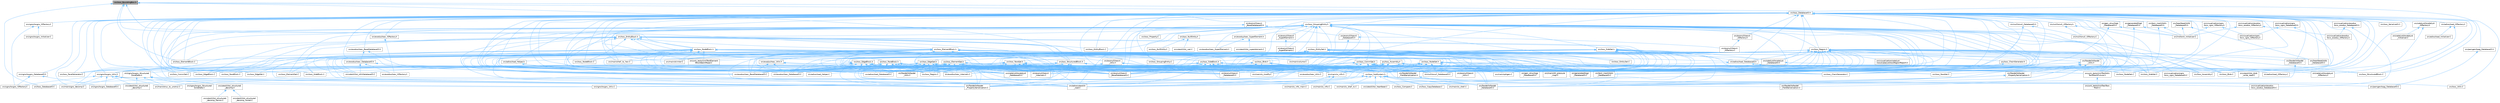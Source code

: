 digraph "src/Ioss_BoundingBox.h"
{
 // INTERACTIVE_SVG=YES
 // LATEX_PDF_SIZE
  bgcolor="transparent";
  edge [fontname=Helvetica,fontsize=10,labelfontname=Helvetica,labelfontsize=10];
  node [fontname=Helvetica,fontsize=10,shape=box,height=0.2,width=0.4];
  Node1 [id="Node000001",label="src/Ioss_BoundingBox.h",height=0.2,width=0.4,color="gray40", fillcolor="grey60", style="filled", fontcolor="black",tooltip=" "];
  Node1 -> Node2 [id="edge1_Node000001_Node000002",dir="back",color="steelblue1",style="solid",tooltip=" "];
  Node2 [id="Node000002",label="src/Ioss_DatabaseIO.C",height=0.2,width=0.4,color="grey40", fillcolor="white", style="filled",URL="$Ioss__DatabaseIO_8C.html",tooltip=" "];
  Node1 -> Node3 [id="edge2_Node000001_Node000003",dir="back",color="steelblue1",style="solid",tooltip=" "];
  Node3 [id="Node000003",label="src/Ioss_DatabaseIO.h",height=0.2,width=0.4,color="grey40", fillcolor="white", style="filled",URL="$Ioss__DatabaseIO_8h.html",tooltip=" "];
  Node3 -> Node4 [id="edge3_Node000003_Node000004",dir="back",color="steelblue1",style="solid",tooltip=" "];
  Node4 [id="Node000004",label="src/Ioss_Assembly.C",height=0.2,width=0.4,color="grey40", fillcolor="white", style="filled",URL="$Ioss__Assembly_8C.html",tooltip=" "];
  Node3 -> Node5 [id="edge4_Node000003_Node000005",dir="back",color="steelblue1",style="solid",tooltip=" "];
  Node5 [id="Node000005",label="src/Ioss_Blob.C",height=0.2,width=0.4,color="grey40", fillcolor="white", style="filled",URL="$Ioss__Blob_8C.html",tooltip=" "];
  Node3 -> Node6 [id="edge5_Node000003_Node000006",dir="back",color="steelblue1",style="solid",tooltip=" "];
  Node6 [id="Node000006",label="src/Ioss_ChainGenerator.C",height=0.2,width=0.4,color="grey40", fillcolor="white", style="filled",URL="$Ioss__ChainGenerator_8C.html",tooltip=" "];
  Node3 -> Node7 [id="edge6_Node000003_Node000007",dir="back",color="steelblue1",style="solid",tooltip=" "];
  Node7 [id="Node000007",label="src/Ioss_CommSet.C",height=0.2,width=0.4,color="grey40", fillcolor="white", style="filled",URL="$Ioss__CommSet_8C.html",tooltip=" "];
  Node3 -> Node8 [id="edge7_Node000003_Node000008",dir="back",color="steelblue1",style="solid",tooltip=" "];
  Node8 [id="Node000008",label="src/Ioss_EdgeBlock.C",height=0.2,width=0.4,color="grey40", fillcolor="white", style="filled",URL="$Ioss__EdgeBlock_8C.html",tooltip=" "];
  Node3 -> Node9 [id="edge8_Node000003_Node000009",dir="back",color="steelblue1",style="solid",tooltip=" "];
  Node9 [id="Node000009",label="src/Ioss_EdgeSet.C",height=0.2,width=0.4,color="grey40", fillcolor="white", style="filled",URL="$Ioss__EdgeSet_8C.html",tooltip=" "];
  Node3 -> Node10 [id="edge9_Node000003_Node000010",dir="back",color="steelblue1",style="solid",tooltip=" "];
  Node10 [id="Node000010",label="src/Ioss_ElementBlock.C",height=0.2,width=0.4,color="grey40", fillcolor="white", style="filled",URL="$Ioss__ElementBlock_8C.html",tooltip=" "];
  Node3 -> Node11 [id="edge10_Node000003_Node000011",dir="back",color="steelblue1",style="solid",tooltip=" "];
  Node11 [id="Node000011",label="src/Ioss_ElementSet.C",height=0.2,width=0.4,color="grey40", fillcolor="white", style="filled",URL="$Ioss__ElementSet_8C.html",tooltip=" "];
  Node3 -> Node12 [id="edge11_Node000003_Node000012",dir="back",color="steelblue1",style="solid",tooltip=" "];
  Node12 [id="Node000012",label="src/Ioss_EntityBlock.C",height=0.2,width=0.4,color="grey40", fillcolor="white", style="filled",URL="$Ioss__EntityBlock_8C.html",tooltip=" "];
  Node3 -> Node13 [id="edge12_Node000003_Node000013",dir="back",color="steelblue1",style="solid",tooltip=" "];
  Node13 [id="Node000013",label="src/Ioss_FaceBlock.C",height=0.2,width=0.4,color="grey40", fillcolor="white", style="filled",URL="$Ioss__FaceBlock_8C.html",tooltip=" "];
  Node3 -> Node14 [id="edge13_Node000003_Node000014",dir="back",color="steelblue1",style="solid",tooltip=" "];
  Node14 [id="Node000014",label="src/Ioss_FaceGenerator.C",height=0.2,width=0.4,color="grey40", fillcolor="white", style="filled",URL="$Ioss__FaceGenerator_8C.html",tooltip=" "];
  Node3 -> Node15 [id="edge14_Node000003_Node000015",dir="back",color="steelblue1",style="solid",tooltip=" "];
  Node15 [id="Node000015",label="src/Ioss_FaceSet.C",height=0.2,width=0.4,color="grey40", fillcolor="white", style="filled",URL="$Ioss__FaceSet_8C.html",tooltip=" "];
  Node3 -> Node16 [id="edge15_Node000003_Node000016",dir="back",color="steelblue1",style="solid",tooltip=" "];
  Node16 [id="Node000016",label="src/Ioss_GroupingEntity.C",height=0.2,width=0.4,color="grey40", fillcolor="white", style="filled",URL="$Ioss__GroupingEntity_8C.html",tooltip=" "];
  Node3 -> Node17 [id="edge16_Node000003_Node000017",dir="back",color="steelblue1",style="solid",tooltip=" "];
  Node17 [id="Node000017",label="src/Ioss_GroupingEntity.h",height=0.2,width=0.4,color="grey40", fillcolor="white", style="filled",URL="$Ioss__GroupingEntity_8h.html",tooltip=" "];
  Node17 -> Node4 [id="edge17_Node000017_Node000004",dir="back",color="steelblue1",style="solid",tooltip=" "];
  Node17 -> Node18 [id="edge18_Node000017_Node000018",dir="back",color="steelblue1",style="solid",tooltip=" "];
  Node18 [id="Node000018",label="src/Ioss_Assembly.h",height=0.2,width=0.4,color="grey40", fillcolor="white", style="filled",URL="$Ioss__Assembly_8h.html",tooltip=" "];
  Node18 -> Node4 [id="edge19_Node000018_Node000004",dir="back",color="steelblue1",style="solid",tooltip=" "];
  Node18 -> Node19 [id="edge20_Node000018_Node000019",dir="back",color="steelblue1",style="solid",tooltip=" "];
  Node19 [id="Node000019",label="src/Ioss_Region.C",height=0.2,width=0.4,color="grey40", fillcolor="white", style="filled",URL="$Ioss__Region_8C.html",tooltip=" "];
  Node18 -> Node20 [id="edge21_Node000018_Node000020",dir="back",color="steelblue1",style="solid",tooltip=" "];
  Node20 [id="Node000020",label="src/Ioss_SubSystem.h",height=0.2,width=0.4,color="grey40", fillcolor="white", style="filled",URL="$Ioss__SubSystem_8h.html",tooltip=" "];
  Node20 -> Node21 [id="edge22_Node000020_Node000021",dir="back",color="steelblue1",style="solid",tooltip=" "];
  Node21 [id="Node000021",label="src/Ioss_Compare.C",height=0.2,width=0.4,color="grey40", fillcolor="white", style="filled",URL="$Ioss__Compare_8C.html",tooltip=" "];
  Node20 -> Node22 [id="edge23_Node000020_Node000022",dir="back",color="steelblue1",style="solid",tooltip=" "];
  Node22 [id="Node000022",label="src/Ioss_CopyDatabase.C",height=0.2,width=0.4,color="grey40", fillcolor="white", style="filled",URL="$Ioss__CopyDatabase_8C.html",tooltip=" "];
  Node20 -> Node2 [id="edge24_Node000020_Node000002",dir="back",color="steelblue1",style="solid",tooltip=" "];
  Node20 -> Node23 [id="edge25_Node000020_Node000023",dir="back",color="steelblue1",style="solid",tooltip=" "];
  Node23 [id="Node000023",label="src/Ioss_Utils.C",height=0.2,width=0.4,color="grey40", fillcolor="white", style="filled",URL="$Ioss__Utils_8C.html",tooltip=" "];
  Node20 -> Node24 [id="edge26_Node000020_Node000024",dir="back",color="steelblue1",style="solid",tooltip=" "];
  Node24 [id="Node000024",label="src/adios/utest/Ut\l_ioad.C",height=0.2,width=0.4,color="grey40", fillcolor="white", style="filled",URL="$Ut__ioad_8C.html",tooltip=" "];
  Node20 -> Node25 [id="edge27_Node000020_Node000025",dir="back",color="steelblue1",style="solid",tooltip=" "];
  Node25 [id="Node000025",label="src/cgns/Iocgns_DatabaseIO.C",height=0.2,width=0.4,color="grey40", fillcolor="white", style="filled",URL="$Iocgns__DatabaseIO_8C.html",tooltip=" "];
  Node20 -> Node26 [id="edge28_Node000020_Node000026",dir="back",color="steelblue1",style="solid",tooltip=" "];
  Node26 [id="Node000026",label="src/faodel/Iofaodel\l_DatabaseIO.C",height=0.2,width=0.4,color="grey40", fillcolor="white", style="filled",URL="$Iofaodel__DatabaseIO_8C.html",tooltip=" "];
  Node20 -> Node27 [id="edge29_Node000020_Node000027",dir="back",color="steelblue1",style="solid",tooltip=" "];
  Node27 [id="Node000027",label="src/main/io_shell.C",height=0.2,width=0.4,color="grey40", fillcolor="white", style="filled",URL="$io__shell_8C.html",tooltip=" "];
  Node20 -> Node28 [id="edge30_Node000020_Node000028",dir="back",color="steelblue1",style="solid",tooltip=" "];
  Node28 [id="Node000028",label="src/main/io_shell_ts.C",height=0.2,width=0.4,color="grey40", fillcolor="white", style="filled",URL="$io__shell__ts_8C.html",tooltip=" "];
  Node20 -> Node29 [id="edge31_Node000020_Node000029",dir="back",color="steelblue1",style="solid",tooltip=" "];
  Node29 [id="Node000029",label="src/main/struc_to_unstruc.C",height=0.2,width=0.4,color="grey40", fillcolor="white", style="filled",URL="$struc__to__unstruc_8C.html",tooltip=" "];
  Node20 -> Node30 [id="edge32_Node000020_Node000030",dir="back",color="steelblue1",style="solid",tooltip=" "];
  Node30 [id="Node000030",label="src/pamgen/Iopg_DatabaseIO.C",height=0.2,width=0.4,color="grey40", fillcolor="white", style="filled",URL="$Iopg__DatabaseIO_8C.html",tooltip=" "];
  Node20 -> Node31 [id="edge33_Node000020_Node000031",dir="back",color="steelblue1",style="solid",tooltip=" "];
  Node31 [id="Node000031",label="src/utest/Utst_heartbeat.C",height=0.2,width=0.4,color="grey40", fillcolor="white", style="filled",URL="$Utst__heartbeat_8C.html",tooltip=" "];
  Node20 -> Node32 [id="edge34_Node000020_Node000032",dir="back",color="steelblue1",style="solid",tooltip=" "];
  Node32 [id="Node000032",label="src/visualization/exodus\l/Iovs_exodus_DatabaseIO.C",height=0.2,width=0.4,color="grey40", fillcolor="white", style="filled",URL="$Iovs__exodus__DatabaseIO_8C.html",tooltip=" "];
  Node18 -> Node33 [id="edge35_Node000018_Node000033",dir="back",color="steelblue1",style="solid",tooltip=" "];
  Node33 [id="Node000033",label="src/catalyst/Iocatalyst\l_DatabaseIO.C",height=0.2,width=0.4,color="grey40", fillcolor="white", style="filled",URL="$Iocatalyst__DatabaseIO_8C.html",tooltip=" "];
  Node18 -> Node34 [id="edge36_Node000018_Node000034",dir="back",color="steelblue1",style="solid",tooltip=" "];
  Node34 [id="Node000034",label="src/cgns/Iocgns_Utils.C",height=0.2,width=0.4,color="grey40", fillcolor="white", style="filled",URL="$Iocgns__Utils_8C.html",tooltip=" "];
  Node18 -> Node35 [id="edge37_Node000018_Node000035",dir="back",color="steelblue1",style="solid",tooltip=" "];
  Node35 [id="Node000035",label="src/exodus/Ioex_BaseDatabaseIO.C",height=0.2,width=0.4,color="grey40", fillcolor="white", style="filled",URL="$Ioex__BaseDatabaseIO_8C.html",tooltip=" "];
  Node18 -> Node36 [id="edge38_Node000018_Node000036",dir="back",color="steelblue1",style="solid",tooltip=" "];
  Node36 [id="Node000036",label="src/exodus/Ioex_DatabaseIO.C",height=0.2,width=0.4,color="grey40", fillcolor="white", style="filled",URL="$Ioex__DatabaseIO_8C.html",tooltip=" "];
  Node18 -> Node37 [id="edge39_Node000018_Node000037",dir="back",color="steelblue1",style="solid",tooltip=" "];
  Node37 [id="Node000037",label="src/exodus/Ioex_Internals.C",height=0.2,width=0.4,color="grey40", fillcolor="white", style="filled",URL="$Ioex__Internals_8C.html",tooltip=" "];
  Node18 -> Node38 [id="edge40_Node000018_Node000038",dir="back",color="steelblue1",style="solid",tooltip=" "];
  Node38 [id="Node000038",label="src/exodus/Ioex_Utils.C",height=0.2,width=0.4,color="grey40", fillcolor="white", style="filled",URL="$Ioex__Utils_8C.html",tooltip=" "];
  Node18 -> Node39 [id="edge41_Node000018_Node000039",dir="back",color="steelblue1",style="solid",tooltip=" "];
  Node39 [id="Node000039",label="src/exonull/Ioexnl\l_BaseDatabaseIO.C",height=0.2,width=0.4,color="grey40", fillcolor="white", style="filled",URL="$Ioexnl__BaseDatabaseIO_8C.html",tooltip=" "];
  Node18 -> Node40 [id="edge42_Node000018_Node000040",dir="back",color="steelblue1",style="solid",tooltip=" "];
  Node40 [id="Node000040",label="src/exonull/Ioexnl\l_DatabaseIO.C",height=0.2,width=0.4,color="grey40", fillcolor="white", style="filled",URL="$Ioexnl__DatabaseIO_8C.html",tooltip=" "];
  Node18 -> Node41 [id="edge43_Node000018_Node000041",dir="back",color="steelblue1",style="solid",tooltip=" "];
  Node41 [id="Node000041",label="src/exonull/Ioexnl\l_Internals.C",height=0.2,width=0.4,color="grey40", fillcolor="white", style="filled",URL="$Ioexnl__Internals_8C.html",tooltip=" "];
  Node18 -> Node42 [id="edge44_Node000018_Node000042",dir="back",color="steelblue1",style="solid",tooltip=" "];
  Node42 [id="Node000042",label="src/exonull/Ioexnl\l_Utils.C",height=0.2,width=0.4,color="grey40", fillcolor="white", style="filled",URL="$Ioexnl__Utils_8C.html",tooltip=" "];
  Node18 -> Node43 [id="edge45_Node000018_Node000043",dir="back",color="steelblue1",style="solid",tooltip=" "];
  Node43 [id="Node000043",label="src/main/io_info.h",height=0.2,width=0.4,color="grey40", fillcolor="white", style="filled",URL="$io__info_8h.html",tooltip=" "];
  Node43 -> Node44 [id="edge46_Node000043_Node000044",dir="back",color="steelblue1",style="solid",tooltip=" "];
  Node44 [id="Node000044",label="src/main/io_info.C",height=0.2,width=0.4,color="grey40", fillcolor="white", style="filled",URL="$io__info_8C.html",tooltip=" "];
  Node43 -> Node45 [id="edge47_Node000043_Node000045",dir="back",color="steelblue1",style="solid",tooltip=" "];
  Node45 [id="Node000045",label="src/main/io_info_main.C",height=0.2,width=0.4,color="grey40", fillcolor="white", style="filled",URL="$io__info__main_8C.html",tooltip=" "];
  Node18 -> Node46 [id="edge48_Node000018_Node000046",dir="back",color="steelblue1",style="solid",tooltip=" "];
  Node46 [id="Node000046",label="src/main/io_modify.C",height=0.2,width=0.4,color="grey40", fillcolor="white", style="filled",URL="$io__modify_8C.html",tooltip=" "];
  Node18 -> Node47 [id="edge49_Node000018_Node000047",dir="back",color="steelblue1",style="solid",tooltip=" "];
  Node47 [id="Node000047",label="src/null/Ionull_DatabaseIO.C",height=0.2,width=0.4,color="grey40", fillcolor="white", style="filled",URL="$Ionull__DatabaseIO_8C.html",tooltip=" "];
  Node18 -> Node48 [id="edge50_Node000018_Node000048",dir="back",color="steelblue1",style="solid",tooltip=" "];
  Node48 [id="Node000048",label="src/text_mesh/Iotm\l_DatabaseIO.C",height=0.2,width=0.4,color="grey40", fillcolor="white", style="filled",URL="$Iotm__DatabaseIO_8C.html",tooltip=" "];
  Node18 -> Node49 [id="edge51_Node000018_Node000049",dir="back",color="steelblue1",style="solid",tooltip=" "];
  Node49 [id="Node000049",label="src/unit_tests/UnitTestIotm\lTextMeshFixture.h",height=0.2,width=0.4,color="grey40", fillcolor="white", style="filled",URL="$UnitTestIotmTextMeshFixture_8h.html",tooltip=" "];
  Node49 -> Node50 [id="edge52_Node000049_Node000050",dir="back",color="steelblue1",style="solid",tooltip=" "];
  Node50 [id="Node000050",label="src/unit_tests/UnitTestText\lMesh.C",height=0.2,width=0.4,color="grey40", fillcolor="white", style="filled",URL="$UnitTestTextMesh_8C.html",tooltip=" "];
  Node17 -> Node5 [id="edge53_Node000017_Node000005",dir="back",color="steelblue1",style="solid",tooltip=" "];
  Node17 -> Node51 [id="edge54_Node000017_Node000051",dir="back",color="steelblue1",style="solid",tooltip=" "];
  Node51 [id="Node000051",label="src/Ioss_Blob.h",height=0.2,width=0.4,color="grey40", fillcolor="white", style="filled",URL="$Ioss__Blob_8h.html",tooltip=" "];
  Node51 -> Node5 [id="edge55_Node000051_Node000005",dir="back",color="steelblue1",style="solid",tooltip=" "];
  Node51 -> Node19 [id="edge56_Node000051_Node000019",dir="back",color="steelblue1",style="solid",tooltip=" "];
  Node51 -> Node20 [id="edge57_Node000051_Node000020",dir="back",color="steelblue1",style="solid",tooltip=" "];
  Node51 -> Node35 [id="edge58_Node000051_Node000035",dir="back",color="steelblue1",style="solid",tooltip=" "];
  Node51 -> Node36 [id="edge59_Node000051_Node000036",dir="back",color="steelblue1",style="solid",tooltip=" "];
  Node51 -> Node37 [id="edge60_Node000051_Node000037",dir="back",color="steelblue1",style="solid",tooltip=" "];
  Node51 -> Node39 [id="edge61_Node000051_Node000039",dir="back",color="steelblue1",style="solid",tooltip=" "];
  Node51 -> Node40 [id="edge62_Node000051_Node000040",dir="back",color="steelblue1",style="solid",tooltip=" "];
  Node51 -> Node41 [id="edge63_Node000051_Node000041",dir="back",color="steelblue1",style="solid",tooltip=" "];
  Node51 -> Node43 [id="edge64_Node000051_Node000043",dir="back",color="steelblue1",style="solid",tooltip=" "];
  Node51 -> Node46 [id="edge65_Node000051_Node000046",dir="back",color="steelblue1",style="solid",tooltip=" "];
  Node51 -> Node47 [id="edge66_Node000051_Node000047",dir="back",color="steelblue1",style="solid",tooltip=" "];
  Node51 -> Node52 [id="edge67_Node000051_Node000052",dir="back",color="steelblue1",style="solid",tooltip=" "];
  Node52 [id="Node000052",label="src/utest/Utst_blob\l_write_read.C",height=0.2,width=0.4,color="grey40", fillcolor="white", style="filled",URL="$Utst__blob__write__read_8C.html",tooltip=" "];
  Node17 -> Node7 [id="edge68_Node000017_Node000007",dir="back",color="steelblue1",style="solid",tooltip=" "];
  Node17 -> Node53 [id="edge69_Node000017_Node000053",dir="back",color="steelblue1",style="solid",tooltip=" "];
  Node53 [id="Node000053",label="src/Ioss_CommSet.h",height=0.2,width=0.4,color="grey40", fillcolor="white", style="filled",URL="$Ioss__CommSet_8h.html",tooltip=" "];
  Node53 -> Node7 [id="edge70_Node000053_Node000007",dir="back",color="steelblue1",style="solid",tooltip=" "];
  Node53 -> Node14 [id="edge71_Node000053_Node000014",dir="back",color="steelblue1",style="solid",tooltip=" "];
  Node53 -> Node19 [id="edge72_Node000053_Node000019",dir="back",color="steelblue1",style="solid",tooltip=" "];
  Node53 -> Node20 [id="edge73_Node000053_Node000020",dir="back",color="steelblue1",style="solid",tooltip=" "];
  Node53 -> Node54 [id="edge74_Node000053_Node000054",dir="back",color="steelblue1",style="solid",tooltip=" "];
  Node54 [id="Node000054",label="src/adios/Ioad_DatabaseIO.C",height=0.2,width=0.4,color="grey40", fillcolor="white", style="filled",URL="$Ioad__DatabaseIO_8C.html",tooltip=" "];
  Node53 -> Node24 [id="edge75_Node000053_Node000024",dir="back",color="steelblue1",style="solid",tooltip=" "];
  Node53 -> Node33 [id="edge76_Node000053_Node000033",dir="back",color="steelblue1",style="solid",tooltip=" "];
  Node53 -> Node35 [id="edge77_Node000053_Node000035",dir="back",color="steelblue1",style="solid",tooltip=" "];
  Node53 -> Node36 [id="edge78_Node000053_Node000036",dir="back",color="steelblue1",style="solid",tooltip=" "];
  Node53 -> Node39 [id="edge79_Node000053_Node000039",dir="back",color="steelblue1",style="solid",tooltip=" "];
  Node53 -> Node40 [id="edge80_Node000053_Node000040",dir="back",color="steelblue1",style="solid",tooltip=" "];
  Node53 -> Node26 [id="edge81_Node000053_Node000026",dir="back",color="steelblue1",style="solid",tooltip=" "];
  Node53 -> Node55 [id="edge82_Node000053_Node000055",dir="back",color="steelblue1",style="solid",tooltip=" "];
  Node55 [id="Node000055",label="src/faodel/Iofaodel\l_FieldSerialization.h",height=0.2,width=0.4,color="grey40", fillcolor="white", style="filled",URL="$Iofaodel__FieldSerialization_8h.html",tooltip=" "];
  Node55 -> Node26 [id="edge83_Node000055_Node000026",dir="back",color="steelblue1",style="solid",tooltip=" "];
  Node55 -> Node56 [id="edge84_Node000055_Node000056",dir="back",color="steelblue1",style="solid",tooltip=" "];
  Node56 [id="Node000056",label="src/faodel/Iofaodel\l_FieldSerialization.C",height=0.2,width=0.4,color="grey40", fillcolor="white", style="filled",URL="$Iofaodel__FieldSerialization_8C.html",tooltip=" "];
  Node53 -> Node57 [id="edge85_Node000053_Node000057",dir="back",color="steelblue1",style="solid",tooltip=" "];
  Node57 [id="Node000057",label="src/faodel/Iofaodel\l_PropertySerialization.C",height=0.2,width=0.4,color="grey40", fillcolor="white", style="filled",URL="$Iofaodel__PropertySerialization_8C.html",tooltip=" "];
  Node53 -> Node58 [id="edge86_Node000053_Node000058",dir="back",color="steelblue1",style="solid",tooltip=" "];
  Node58 [id="Node000058",label="src/faodel/Iofaodel\l_Utils.C",height=0.2,width=0.4,color="grey40", fillcolor="white", style="filled",URL="$Iofaodel__Utils_8C.html",tooltip=" "];
  Node53 -> Node59 [id="edge87_Node000053_Node000059",dir="back",color="steelblue1",style="solid",tooltip=" "];
  Node59 [id="Node000059",label="src/gen_struc/Iogs\l_DatabaseIO.C",height=0.2,width=0.4,color="grey40", fillcolor="white", style="filled",URL="$Iogs__DatabaseIO_8C.html",tooltip=" "];
  Node53 -> Node60 [id="edge88_Node000053_Node000060",dir="back",color="steelblue1",style="solid",tooltip=" "];
  Node60 [id="Node000060",label="src/generated/Iogn\l_DatabaseIO.C",height=0.2,width=0.4,color="grey40", fillcolor="white", style="filled",URL="$Iogn__DatabaseIO_8C.html",tooltip=" "];
  Node53 -> Node61 [id="edge89_Node000053_Node000061",dir="back",color="steelblue1",style="solid",tooltip=" "];
  Node61 [id="Node000061",label="src/main/cth_pressure\l_map.C",height=0.2,width=0.4,color="grey40", fillcolor="white", style="filled",URL="$cth__pressure__map_8C.html",tooltip=" "];
  Node53 -> Node43 [id="edge90_Node000053_Node000043",dir="back",color="steelblue1",style="solid",tooltip=" "];
  Node53 -> Node46 [id="edge91_Node000053_Node000046",dir="back",color="steelblue1",style="solid",tooltip=" "];
  Node53 -> Node47 [id="edge92_Node000053_Node000047",dir="back",color="steelblue1",style="solid",tooltip=" "];
  Node53 -> Node48 [id="edge93_Node000053_Node000048",dir="back",color="steelblue1",style="solid",tooltip=" "];
  Node53 -> Node49 [id="edge94_Node000053_Node000049",dir="back",color="steelblue1",style="solid",tooltip=" "];
  Node17 -> Node9 [id="edge95_Node000017_Node000009",dir="back",color="steelblue1",style="solid",tooltip=" "];
  Node17 -> Node11 [id="edge96_Node000017_Node000011",dir="back",color="steelblue1",style="solid",tooltip=" "];
  Node17 -> Node12 [id="edge97_Node000017_Node000012",dir="back",color="steelblue1",style="solid",tooltip=" "];
  Node17 -> Node62 [id="edge98_Node000017_Node000062",dir="back",color="steelblue1",style="solid",tooltip=" "];
  Node62 [id="Node000062",label="src/Ioss_EntityBlock.h",height=0.2,width=0.4,color="grey40", fillcolor="white", style="filled",URL="$Ioss__EntityBlock_8h.html",tooltip=" "];
  Node62 -> Node8 [id="edge99_Node000062_Node000008",dir="back",color="steelblue1",style="solid",tooltip=" "];
  Node62 -> Node63 [id="edge100_Node000062_Node000063",dir="back",color="steelblue1",style="solid",tooltip=" "];
  Node63 [id="Node000063",label="src/Ioss_EdgeBlock.h",height=0.2,width=0.4,color="grey40", fillcolor="white", style="filled",URL="$Ioss__EdgeBlock_8h.html",tooltip=" "];
  Node63 -> Node8 [id="edge101_Node000063_Node000008",dir="back",color="steelblue1",style="solid",tooltip=" "];
  Node63 -> Node19 [id="edge102_Node000063_Node000019",dir="back",color="steelblue1",style="solid",tooltip=" "];
  Node63 -> Node20 [id="edge103_Node000063_Node000020",dir="back",color="steelblue1",style="solid",tooltip=" "];
  Node63 -> Node54 [id="edge104_Node000063_Node000054",dir="back",color="steelblue1",style="solid",tooltip=" "];
  Node63 -> Node24 [id="edge105_Node000063_Node000024",dir="back",color="steelblue1",style="solid",tooltip=" "];
  Node63 -> Node33 [id="edge106_Node000063_Node000033",dir="back",color="steelblue1",style="solid",tooltip=" "];
  Node63 -> Node35 [id="edge107_Node000063_Node000035",dir="back",color="steelblue1",style="solid",tooltip=" "];
  Node63 -> Node36 [id="edge108_Node000063_Node000036",dir="back",color="steelblue1",style="solid",tooltip=" "];
  Node63 -> Node37 [id="edge109_Node000063_Node000037",dir="back",color="steelblue1",style="solid",tooltip=" "];
  Node63 -> Node39 [id="edge110_Node000063_Node000039",dir="back",color="steelblue1",style="solid",tooltip=" "];
  Node63 -> Node40 [id="edge111_Node000063_Node000040",dir="back",color="steelblue1",style="solid",tooltip=" "];
  Node63 -> Node41 [id="edge112_Node000063_Node000041",dir="back",color="steelblue1",style="solid",tooltip=" "];
  Node63 -> Node55 [id="edge113_Node000063_Node000055",dir="back",color="steelblue1",style="solid",tooltip=" "];
  Node63 -> Node57 [id="edge114_Node000063_Node000057",dir="back",color="steelblue1",style="solid",tooltip=" "];
  Node63 -> Node58 [id="edge115_Node000063_Node000058",dir="back",color="steelblue1",style="solid",tooltip=" "];
  Node63 -> Node43 [id="edge116_Node000063_Node000043",dir="back",color="steelblue1",style="solid",tooltip=" "];
  Node63 -> Node46 [id="edge117_Node000063_Node000046",dir="back",color="steelblue1",style="solid",tooltip=" "];
  Node63 -> Node47 [id="edge118_Node000063_Node000047",dir="back",color="steelblue1",style="solid",tooltip=" "];
  Node62 -> Node10 [id="edge119_Node000062_Node000010",dir="back",color="steelblue1",style="solid",tooltip=" "];
  Node62 -> Node64 [id="edge120_Node000062_Node000064",dir="back",color="steelblue1",style="solid",tooltip=" "];
  Node64 [id="Node000064",label="src/Ioss_ElementBlock.h",height=0.2,width=0.4,color="grey40", fillcolor="white", style="filled",URL="$Ioss__ElementBlock_8h.html",tooltip=" "];
  Node64 -> Node6 [id="edge121_Node000064_Node000006",dir="back",color="steelblue1",style="solid",tooltip=" "];
  Node64 -> Node10 [id="edge122_Node000064_Node000010",dir="back",color="steelblue1",style="solid",tooltip=" "];
  Node64 -> Node14 [id="edge123_Node000064_Node000014",dir="back",color="steelblue1",style="solid",tooltip=" "];
  Node64 -> Node19 [id="edge124_Node000064_Node000019",dir="back",color="steelblue1",style="solid",tooltip=" "];
  Node64 -> Node65 [id="edge125_Node000064_Node000065",dir="back",color="steelblue1",style="solid",tooltip=" "];
  Node65 [id="Node000065",label="src/Ioss_SideBlock.C",height=0.2,width=0.4,color="grey40", fillcolor="white", style="filled",URL="$Ioss__SideBlock_8C.html",tooltip=" "];
  Node64 -> Node66 [id="edge126_Node000064_Node000066",dir="back",color="steelblue1",style="solid",tooltip=" "];
  Node66 [id="Node000066",label="src/Ioss_SideBlock.h",height=0.2,width=0.4,color="grey40", fillcolor="white", style="filled",URL="$Ioss__SideBlock_8h.html",tooltip=" "];
  Node66 -> Node6 [id="edge127_Node000066_Node000006",dir="back",color="steelblue1",style="solid",tooltip=" "];
  Node66 -> Node19 [id="edge128_Node000066_Node000019",dir="back",color="steelblue1",style="solid",tooltip=" "];
  Node66 -> Node65 [id="edge129_Node000066_Node000065",dir="back",color="steelblue1",style="solid",tooltip=" "];
  Node66 -> Node67 [id="edge130_Node000066_Node000067",dir="back",color="steelblue1",style="solid",tooltip=" "];
  Node67 [id="Node000067",label="src/Ioss_SideSet.C",height=0.2,width=0.4,color="grey40", fillcolor="white", style="filled",URL="$Ioss__SideSet_8C.html",tooltip=" "];
  Node66 -> Node20 [id="edge131_Node000066_Node000020",dir="back",color="steelblue1",style="solid",tooltip=" "];
  Node66 -> Node54 [id="edge132_Node000066_Node000054",dir="back",color="steelblue1",style="solid",tooltip=" "];
  Node66 -> Node68 [id="edge133_Node000066_Node000068",dir="back",color="steelblue1",style="solid",tooltip=" "];
  Node68 [id="Node000068",label="src/adios/Ioad_Helper.C",height=0.2,width=0.4,color="grey40", fillcolor="white", style="filled",URL="$Ioad__Helper_8C.html",tooltip=" "];
  Node66 -> Node24 [id="edge134_Node000066_Node000024",dir="back",color="steelblue1",style="solid",tooltip=" "];
  Node66 -> Node33 [id="edge135_Node000066_Node000033",dir="back",color="steelblue1",style="solid",tooltip=" "];
  Node66 -> Node69 [id="edge136_Node000066_Node000069",dir="back",color="steelblue1",style="solid",tooltip=" "];
  Node69 [id="Node000069",label="src/cgns/Iocgns_Utils.h",height=0.2,width=0.4,color="grey40", fillcolor="white", style="filled",URL="$Iocgns__Utils_8h.html",tooltip=" "];
  Node69 -> Node25 [id="edge137_Node000069_Node000025",dir="back",color="steelblue1",style="solid",tooltip=" "];
  Node69 -> Node70 [id="edge138_Node000069_Node000070",dir="back",color="steelblue1",style="solid",tooltip=" "];
  Node70 [id="Node000070",label="src/cgns/Iocgns_IOFactory.C",height=0.2,width=0.4,color="grey40", fillcolor="white", style="filled",URL="$Iocgns__IOFactory_8C.html",tooltip=" "];
  Node69 -> Node34 [id="edge139_Node000069_Node000034",dir="back",color="steelblue1",style="solid",tooltip=" "];
  Node69 -> Node71 [id="edge140_Node000069_Node000071",dir="back",color="steelblue1",style="solid",tooltip=" "];
  Node71 [id="Node000071",label="src/main/cgns_decomp.C",height=0.2,width=0.4,color="grey40", fillcolor="white", style="filled",URL="$cgns__decomp_8C.html",tooltip=" "];
  Node69 -> Node29 [id="edge141_Node000069_Node000029",dir="back",color="steelblue1",style="solid",tooltip=" "];
  Node69 -> Node72 [id="edge142_Node000069_Node000072",dir="back",color="steelblue1",style="solid",tooltip=" "];
  Node72 [id="Node000072",label="src/utest/Utst_structured\l_decomp.C",height=0.2,width=0.4,color="grey40", fillcolor="white", style="filled",URL="$Utst__structured__decomp_8C.html",tooltip=" "];
  Node66 -> Node35 [id="edge143_Node000066_Node000035",dir="back",color="steelblue1",style="solid",tooltip=" "];
  Node66 -> Node36 [id="edge144_Node000066_Node000036",dir="back",color="steelblue1",style="solid",tooltip=" "];
  Node66 -> Node37 [id="edge145_Node000066_Node000037",dir="back",color="steelblue1",style="solid",tooltip=" "];
  Node66 -> Node39 [id="edge146_Node000066_Node000039",dir="back",color="steelblue1",style="solid",tooltip=" "];
  Node66 -> Node40 [id="edge147_Node000066_Node000040",dir="back",color="steelblue1",style="solid",tooltip=" "];
  Node66 -> Node41 [id="edge148_Node000066_Node000041",dir="back",color="steelblue1",style="solid",tooltip=" "];
  Node66 -> Node26 [id="edge149_Node000066_Node000026",dir="back",color="steelblue1",style="solid",tooltip=" "];
  Node66 -> Node55 [id="edge150_Node000066_Node000055",dir="back",color="steelblue1",style="solid",tooltip=" "];
  Node66 -> Node57 [id="edge151_Node000066_Node000057",dir="back",color="steelblue1",style="solid",tooltip=" "];
  Node66 -> Node58 [id="edge152_Node000066_Node000058",dir="back",color="steelblue1",style="solid",tooltip=" "];
  Node66 -> Node59 [id="edge153_Node000066_Node000059",dir="back",color="steelblue1",style="solid",tooltip=" "];
  Node66 -> Node60 [id="edge154_Node000066_Node000060",dir="back",color="steelblue1",style="solid",tooltip=" "];
  Node66 -> Node61 [id="edge155_Node000066_Node000061",dir="back",color="steelblue1",style="solid",tooltip=" "];
  Node66 -> Node43 [id="edge156_Node000066_Node000043",dir="back",color="steelblue1",style="solid",tooltip=" "];
  Node66 -> Node46 [id="edge157_Node000066_Node000046",dir="back",color="steelblue1",style="solid",tooltip=" "];
  Node66 -> Node47 [id="edge158_Node000066_Node000047",dir="back",color="steelblue1",style="solid",tooltip=" "];
  Node66 -> Node48 [id="edge159_Node000066_Node000048",dir="back",color="steelblue1",style="solid",tooltip=" "];
  Node66 -> Node49 [id="edge160_Node000066_Node000049",dir="back",color="steelblue1",style="solid",tooltip=" "];
  Node66 -> Node73 [id="edge161_Node000066_Node000073",dir="back",color="steelblue1",style="solid",tooltip=" "];
  Node73 [id="Node000073",label="src/utest/Utst_IofxDatabaseIO.C",height=0.2,width=0.4,color="grey40", fillcolor="white", style="filled",URL="$Utst__IofxDatabaseIO_8C.html",tooltip=" "];
  Node64 -> Node20 [id="edge162_Node000064_Node000020",dir="back",color="steelblue1",style="solid",tooltip=" "];
  Node64 -> Node54 [id="edge163_Node000064_Node000054",dir="back",color="steelblue1",style="solid",tooltip=" "];
  Node64 -> Node24 [id="edge164_Node000064_Node000024",dir="back",color="steelblue1",style="solid",tooltip=" "];
  Node64 -> Node33 [id="edge165_Node000064_Node000033",dir="back",color="steelblue1",style="solid",tooltip=" "];
  Node64 -> Node35 [id="edge166_Node000064_Node000035",dir="back",color="steelblue1",style="solid",tooltip=" "];
  Node64 -> Node36 [id="edge167_Node000064_Node000036",dir="back",color="steelblue1",style="solid",tooltip=" "];
  Node64 -> Node37 [id="edge168_Node000064_Node000037",dir="back",color="steelblue1",style="solid",tooltip=" "];
  Node64 -> Node74 [id="edge169_Node000064_Node000074",dir="back",color="steelblue1",style="solid",tooltip=" "];
  Node74 [id="Node000074",label="src/exodus/Ioex_Utils.h",height=0.2,width=0.4,color="grey40", fillcolor="white", style="filled",URL="$Ioex__Utils_8h.html",tooltip=" "];
  Node74 -> Node35 [id="edge170_Node000074_Node000035",dir="back",color="steelblue1",style="solid",tooltip=" "];
  Node74 -> Node36 [id="edge171_Node000074_Node000036",dir="back",color="steelblue1",style="solid",tooltip=" "];
  Node74 -> Node37 [id="edge172_Node000074_Node000037",dir="back",color="steelblue1",style="solid",tooltip=" "];
  Node74 -> Node38 [id="edge173_Node000074_Node000038",dir="back",color="steelblue1",style="solid",tooltip=" "];
  Node64 -> Node39 [id="edge174_Node000064_Node000039",dir="back",color="steelblue1",style="solid",tooltip=" "];
  Node64 -> Node40 [id="edge175_Node000064_Node000040",dir="back",color="steelblue1",style="solid",tooltip=" "];
  Node64 -> Node41 [id="edge176_Node000064_Node000041",dir="back",color="steelblue1",style="solid",tooltip=" "];
  Node64 -> Node75 [id="edge177_Node000064_Node000075",dir="back",color="steelblue1",style="solid",tooltip=" "];
  Node75 [id="Node000075",label="src/exonull/Ioexnl\l_Utils.h",height=0.2,width=0.4,color="grey40", fillcolor="white", style="filled",URL="$Ioexnl__Utils_8h.html",tooltip=" "];
  Node75 -> Node39 [id="edge178_Node000075_Node000039",dir="back",color="steelblue1",style="solid",tooltip=" "];
  Node75 -> Node40 [id="edge179_Node000075_Node000040",dir="back",color="steelblue1",style="solid",tooltip=" "];
  Node75 -> Node41 [id="edge180_Node000075_Node000041",dir="back",color="steelblue1",style="solid",tooltip=" "];
  Node75 -> Node42 [id="edge181_Node000075_Node000042",dir="back",color="steelblue1",style="solid",tooltip=" "];
  Node64 -> Node26 [id="edge182_Node000064_Node000026",dir="back",color="steelblue1",style="solid",tooltip=" "];
  Node64 -> Node55 [id="edge183_Node000064_Node000055",dir="back",color="steelblue1",style="solid",tooltip=" "];
  Node64 -> Node57 [id="edge184_Node000064_Node000057",dir="back",color="steelblue1",style="solid",tooltip=" "];
  Node64 -> Node58 [id="edge185_Node000064_Node000058",dir="back",color="steelblue1",style="solid",tooltip=" "];
  Node64 -> Node59 [id="edge186_Node000064_Node000059",dir="back",color="steelblue1",style="solid",tooltip=" "];
  Node64 -> Node60 [id="edge187_Node000064_Node000060",dir="back",color="steelblue1",style="solid",tooltip=" "];
  Node64 -> Node61 [id="edge188_Node000064_Node000061",dir="back",color="steelblue1",style="solid",tooltip=" "];
  Node64 -> Node43 [id="edge189_Node000064_Node000043",dir="back",color="steelblue1",style="solid",tooltip=" "];
  Node64 -> Node46 [id="edge190_Node000064_Node000046",dir="back",color="steelblue1",style="solid",tooltip=" "];
  Node64 -> Node76 [id="edge191_Node000064_Node000076",dir="back",color="steelblue1",style="solid",tooltip=" "];
  Node76 [id="Node000076",label="src/main/shell_to_hex.C",height=0.2,width=0.4,color="grey40", fillcolor="white", style="filled",URL="$shell__to__hex_8C.html",tooltip=" "];
  Node64 -> Node77 [id="edge192_Node000064_Node000077",dir="back",color="steelblue1",style="solid",tooltip=" "];
  Node77 [id="Node000077",label="src/main/skinner.C",height=0.2,width=0.4,color="grey40", fillcolor="white", style="filled",URL="$skinner_8C.html",tooltip=" "];
  Node64 -> Node78 [id="edge193_Node000064_Node000078",dir="back",color="steelblue1",style="solid",tooltip=" "];
  Node78 [id="Node000078",label="src/main/sphgen.C",height=0.2,width=0.4,color="grey40", fillcolor="white", style="filled",URL="$sphgen_8C.html",tooltip=" "];
  Node64 -> Node79 [id="edge194_Node000064_Node000079",dir="back",color="steelblue1",style="solid",tooltip=" "];
  Node79 [id="Node000079",label="src/main/volume.C",height=0.2,width=0.4,color="grey40", fillcolor="white", style="filled",URL="$volume_8C.html",tooltip=" "];
  Node64 -> Node47 [id="edge195_Node000064_Node000047",dir="back",color="steelblue1",style="solid",tooltip=" "];
  Node64 -> Node48 [id="edge196_Node000064_Node000048",dir="back",color="steelblue1",style="solid",tooltip=" "];
  Node64 -> Node80 [id="edge197_Node000064_Node000080",dir="back",color="steelblue1",style="solid",tooltip=" "];
  Node80 [id="Node000080",label="src/unit_tests/UnitTestElement\lBlockBatchRead.C",height=0.2,width=0.4,color="grey40", fillcolor="white", style="filled",URL="$UnitTestElementBlockBatchRead_8C.html",tooltip=" "];
  Node64 -> Node49 [id="edge198_Node000064_Node000049",dir="back",color="steelblue1",style="solid",tooltip=" "];
  Node64 -> Node73 [id="edge199_Node000064_Node000073",dir="back",color="steelblue1",style="solid",tooltip=" "];
  Node62 -> Node12 [id="edge200_Node000062_Node000012",dir="back",color="steelblue1",style="solid",tooltip=" "];
  Node62 -> Node13 [id="edge201_Node000062_Node000013",dir="back",color="steelblue1",style="solid",tooltip=" "];
  Node62 -> Node81 [id="edge202_Node000062_Node000081",dir="back",color="steelblue1",style="solid",tooltip=" "];
  Node81 [id="Node000081",label="src/Ioss_FaceBlock.h",height=0.2,width=0.4,color="grey40", fillcolor="white", style="filled",URL="$Ioss__FaceBlock_8h.html",tooltip=" "];
  Node81 -> Node13 [id="edge203_Node000081_Node000013",dir="back",color="steelblue1",style="solid",tooltip=" "];
  Node81 -> Node19 [id="edge204_Node000081_Node000019",dir="back",color="steelblue1",style="solid",tooltip=" "];
  Node81 -> Node20 [id="edge205_Node000081_Node000020",dir="back",color="steelblue1",style="solid",tooltip=" "];
  Node81 -> Node54 [id="edge206_Node000081_Node000054",dir="back",color="steelblue1",style="solid",tooltip=" "];
  Node81 -> Node24 [id="edge207_Node000081_Node000024",dir="back",color="steelblue1",style="solid",tooltip=" "];
  Node81 -> Node33 [id="edge208_Node000081_Node000033",dir="back",color="steelblue1",style="solid",tooltip=" "];
  Node81 -> Node35 [id="edge209_Node000081_Node000035",dir="back",color="steelblue1",style="solid",tooltip=" "];
  Node81 -> Node36 [id="edge210_Node000081_Node000036",dir="back",color="steelblue1",style="solid",tooltip=" "];
  Node81 -> Node37 [id="edge211_Node000081_Node000037",dir="back",color="steelblue1",style="solid",tooltip=" "];
  Node81 -> Node39 [id="edge212_Node000081_Node000039",dir="back",color="steelblue1",style="solid",tooltip=" "];
  Node81 -> Node40 [id="edge213_Node000081_Node000040",dir="back",color="steelblue1",style="solid",tooltip=" "];
  Node81 -> Node41 [id="edge214_Node000081_Node000041",dir="back",color="steelblue1",style="solid",tooltip=" "];
  Node81 -> Node55 [id="edge215_Node000081_Node000055",dir="back",color="steelblue1",style="solid",tooltip=" "];
  Node81 -> Node57 [id="edge216_Node000081_Node000057",dir="back",color="steelblue1",style="solid",tooltip=" "];
  Node81 -> Node58 [id="edge217_Node000081_Node000058",dir="back",color="steelblue1",style="solid",tooltip=" "];
  Node81 -> Node43 [id="edge218_Node000081_Node000043",dir="back",color="steelblue1",style="solid",tooltip=" "];
  Node81 -> Node46 [id="edge219_Node000081_Node000046",dir="back",color="steelblue1",style="solid",tooltip=" "];
  Node81 -> Node47 [id="edge220_Node000081_Node000047",dir="back",color="steelblue1",style="solid",tooltip=" "];
  Node62 -> Node82 [id="edge221_Node000062_Node000082",dir="back",color="steelblue1",style="solid",tooltip=" "];
  Node82 [id="Node000082",label="src/Ioss_NodeBlock.C",height=0.2,width=0.4,color="grey40", fillcolor="white", style="filled",URL="$Ioss__NodeBlock_8C.html",tooltip=" "];
  Node62 -> Node83 [id="edge222_Node000062_Node000083",dir="back",color="steelblue1",style="solid",tooltip=" "];
  Node83 [id="Node000083",label="src/Ioss_NodeBlock.h",height=0.2,width=0.4,color="grey40", fillcolor="white", style="filled",URL="$Ioss__NodeBlock_8h.html",tooltip=" "];
  Node83 -> Node14 [id="edge223_Node000083_Node000014",dir="back",color="steelblue1",style="solid",tooltip=" "];
  Node83 -> Node82 [id="edge224_Node000083_Node000082",dir="back",color="steelblue1",style="solid",tooltip=" "];
  Node83 -> Node19 [id="edge225_Node000083_Node000019",dir="back",color="steelblue1",style="solid",tooltip=" "];
  Node83 -> Node84 [id="edge226_Node000083_Node000084",dir="back",color="steelblue1",style="solid",tooltip=" "];
  Node84 [id="Node000084",label="src/Ioss_StructuredBlock.h",height=0.2,width=0.4,color="grey40", fillcolor="white", style="filled",URL="$Ioss__StructuredBlock_8h.html",tooltip=" "];
  Node84 -> Node19 [id="edge227_Node000084_Node000019",dir="back",color="steelblue1",style="solid",tooltip=" "];
  Node84 -> Node85 [id="edge228_Node000084_Node000085",dir="back",color="steelblue1",style="solid",tooltip=" "];
  Node85 [id="Node000085",label="src/Ioss_StructuredBlock.C",height=0.2,width=0.4,color="grey40", fillcolor="white", style="filled",URL="$Ioss__StructuredBlock_8C.html",tooltip=" "];
  Node84 -> Node20 [id="edge229_Node000084_Node000020",dir="back",color="steelblue1",style="solid",tooltip=" "];
  Node84 -> Node33 [id="edge230_Node000084_Node000033",dir="back",color="steelblue1",style="solid",tooltip=" "];
  Node84 -> Node86 [id="edge231_Node000084_Node000086",dir="back",color="steelblue1",style="solid",tooltip=" "];
  Node86 [id="Node000086",label="src/cgns/Iocgns_Structured\lZoneData.h",height=0.2,width=0.4,color="grey40", fillcolor="white", style="filled",URL="$Iocgns__StructuredZoneData_8h.html",tooltip=" "];
  Node86 -> Node87 [id="edge232_Node000086_Node000087",dir="back",color="steelblue1",style="solid",tooltip=" "];
  Node87 [id="Node000087",label="src/cgns/Iocgns_Structured\lZoneData.C",height=0.2,width=0.4,color="grey40", fillcolor="white", style="filled",URL="$Iocgns__StructuredZoneData_8C.html",tooltip=" "];
  Node86 -> Node34 [id="edge233_Node000086_Node000034",dir="back",color="steelblue1",style="solid",tooltip=" "];
  Node86 -> Node71 [id="edge234_Node000086_Node000071",dir="back",color="steelblue1",style="solid",tooltip=" "];
  Node86 -> Node29 [id="edge235_Node000086_Node000029",dir="back",color="steelblue1",style="solid",tooltip=" "];
  Node86 -> Node72 [id="edge236_Node000086_Node000072",dir="back",color="steelblue1",style="solid",tooltip=" "];
  Node86 -> Node88 [id="edge237_Node000086_Node000088",dir="back",color="steelblue1",style="solid",tooltip=" "];
  Node88 [id="Node000088",label="src/utest/Utst_structured\l_decomp.h",height=0.2,width=0.4,color="grey40", fillcolor="white", style="filled",URL="$Utst__structured__decomp_8h.html",tooltip=" "];
  Node88 -> Node89 [id="edge238_Node000088_Node000089",dir="back",color="steelblue1",style="solid",tooltip=" "];
  Node89 [id="Node000089",label="src/utest/Utst_structured\l_decomp_herron.C",height=0.2,width=0.4,color="grey40", fillcolor="white", style="filled",URL="$Utst__structured__decomp__herron_8C.html",tooltip=" "];
  Node88 -> Node90 [id="edge239_Node000088_Node000090",dir="back",color="steelblue1",style="solid",tooltip=" "];
  Node90 [id="Node000090",label="src/utest/Utst_structured\l_decomp_rocket.C",height=0.2,width=0.4,color="grey40", fillcolor="white", style="filled",URL="$Utst__structured__decomp__rocket_8C.html",tooltip=" "];
  Node84 -> Node34 [id="edge240_Node000084_Node000034",dir="back",color="steelblue1",style="solid",tooltip=" "];
  Node84 -> Node69 [id="edge241_Node000084_Node000069",dir="back",color="steelblue1",style="solid",tooltip=" "];
  Node84 -> Node55 [id="edge242_Node000084_Node000055",dir="back",color="steelblue1",style="solid",tooltip=" "];
  Node84 -> Node57 [id="edge243_Node000084_Node000057",dir="back",color="steelblue1",style="solid",tooltip=" "];
  Node84 -> Node58 [id="edge244_Node000084_Node000058",dir="back",color="steelblue1",style="solid",tooltip=" "];
  Node84 -> Node59 [id="edge245_Node000084_Node000059",dir="back",color="steelblue1",style="solid",tooltip=" "];
  Node84 -> Node43 [id="edge246_Node000084_Node000043",dir="back",color="steelblue1",style="solid",tooltip=" "];
  Node84 -> Node46 [id="edge247_Node000084_Node000046",dir="back",color="steelblue1",style="solid",tooltip=" "];
  Node84 -> Node91 [id="edge248_Node000084_Node000091",dir="back",color="steelblue1",style="solid",tooltip=" "];
  Node91 [id="Node000091",label="src/visualization/cgns\l/Iovs_cgns_DatabaseIO.C",height=0.2,width=0.4,color="grey40", fillcolor="white", style="filled",URL="$Iovs__cgns__DatabaseIO_8C.html",tooltip=" "];
  Node83 -> Node20 [id="edge249_Node000083_Node000020",dir="back",color="steelblue1",style="solid",tooltip=" "];
  Node83 -> Node54 [id="edge250_Node000083_Node000054",dir="back",color="steelblue1",style="solid",tooltip=" "];
  Node83 -> Node24 [id="edge251_Node000083_Node000024",dir="back",color="steelblue1",style="solid",tooltip=" "];
  Node83 -> Node33 [id="edge252_Node000083_Node000033",dir="back",color="steelblue1",style="solid",tooltip=" "];
  Node83 -> Node35 [id="edge253_Node000083_Node000035",dir="back",color="steelblue1",style="solid",tooltip=" "];
  Node83 -> Node36 [id="edge254_Node000083_Node000036",dir="back",color="steelblue1",style="solid",tooltip=" "];
  Node83 -> Node37 [id="edge255_Node000083_Node000037",dir="back",color="steelblue1",style="solid",tooltip=" "];
  Node83 -> Node39 [id="edge256_Node000083_Node000039",dir="back",color="steelblue1",style="solid",tooltip=" "];
  Node83 -> Node40 [id="edge257_Node000083_Node000040",dir="back",color="steelblue1",style="solid",tooltip=" "];
  Node83 -> Node41 [id="edge258_Node000083_Node000041",dir="back",color="steelblue1",style="solid",tooltip=" "];
  Node83 -> Node26 [id="edge259_Node000083_Node000026",dir="back",color="steelblue1",style="solid",tooltip=" "];
  Node83 -> Node55 [id="edge260_Node000083_Node000055",dir="back",color="steelblue1",style="solid",tooltip=" "];
  Node83 -> Node57 [id="edge261_Node000083_Node000057",dir="back",color="steelblue1",style="solid",tooltip=" "];
  Node83 -> Node58 [id="edge262_Node000083_Node000058",dir="back",color="steelblue1",style="solid",tooltip=" "];
  Node83 -> Node59 [id="edge263_Node000083_Node000059",dir="back",color="steelblue1",style="solid",tooltip=" "];
  Node83 -> Node60 [id="edge264_Node000083_Node000060",dir="back",color="steelblue1",style="solid",tooltip=" "];
  Node83 -> Node61 [id="edge265_Node000083_Node000061",dir="back",color="steelblue1",style="solid",tooltip=" "];
  Node83 -> Node43 [id="edge266_Node000083_Node000043",dir="back",color="steelblue1",style="solid",tooltip=" "];
  Node83 -> Node46 [id="edge267_Node000083_Node000046",dir="back",color="steelblue1",style="solid",tooltip=" "];
  Node83 -> Node76 [id="edge268_Node000083_Node000076",dir="back",color="steelblue1",style="solid",tooltip=" "];
  Node83 -> Node77 [id="edge269_Node000083_Node000077",dir="back",color="steelblue1",style="solid",tooltip=" "];
  Node83 -> Node78 [id="edge270_Node000083_Node000078",dir="back",color="steelblue1",style="solid",tooltip=" "];
  Node83 -> Node47 [id="edge271_Node000083_Node000047",dir="back",color="steelblue1",style="solid",tooltip=" "];
  Node83 -> Node48 [id="edge272_Node000083_Node000048",dir="back",color="steelblue1",style="solid",tooltip=" "];
  Node83 -> Node80 [id="edge273_Node000083_Node000080",dir="back",color="steelblue1",style="solid",tooltip=" "];
  Node83 -> Node49 [id="edge274_Node000083_Node000049",dir="back",color="steelblue1",style="solid",tooltip=" "];
  Node83 -> Node73 [id="edge275_Node000083_Node000073",dir="back",color="steelblue1",style="solid",tooltip=" "];
  Node62 -> Node19 [id="edge276_Node000062_Node000019",dir="back",color="steelblue1",style="solid",tooltip=" "];
  Node62 -> Node65 [id="edge277_Node000062_Node000065",dir="back",color="steelblue1",style="solid",tooltip=" "];
  Node62 -> Node66 [id="edge278_Node000062_Node000066",dir="back",color="steelblue1",style="solid",tooltip=" "];
  Node62 -> Node84 [id="edge279_Node000062_Node000084",dir="back",color="steelblue1",style="solid",tooltip=" "];
  Node62 -> Node20 [id="edge280_Node000062_Node000020",dir="back",color="steelblue1",style="solid",tooltip=" "];
  Node62 -> Node35 [id="edge281_Node000062_Node000035",dir="back",color="steelblue1",style="solid",tooltip=" "];
  Node62 -> Node36 [id="edge282_Node000062_Node000036",dir="back",color="steelblue1",style="solid",tooltip=" "];
  Node62 -> Node39 [id="edge283_Node000062_Node000039",dir="back",color="steelblue1",style="solid",tooltip=" "];
  Node62 -> Node40 [id="edge284_Node000062_Node000040",dir="back",color="steelblue1",style="solid",tooltip=" "];
  Node62 -> Node47 [id="edge285_Node000062_Node000047",dir="back",color="steelblue1",style="solid",tooltip=" "];
  Node17 -> Node92 [id="edge286_Node000017_Node000092",dir="back",color="steelblue1",style="solid",tooltip=" "];
  Node92 [id="Node000092",label="src/Ioss_EntitySet.C",height=0.2,width=0.4,color="grey40", fillcolor="white", style="filled",URL="$Ioss__EntitySet_8C.html",tooltip=" "];
  Node17 -> Node93 [id="edge287_Node000017_Node000093",dir="back",color="steelblue1",style="solid",tooltip=" "];
  Node93 [id="Node000093",label="src/Ioss_EntitySet.h",height=0.2,width=0.4,color="grey40", fillcolor="white", style="filled",URL="$Ioss__EntitySet_8h.html",tooltip=" "];
  Node93 -> Node9 [id="edge288_Node000093_Node000009",dir="back",color="steelblue1",style="solid",tooltip=" "];
  Node93 -> Node94 [id="edge289_Node000093_Node000094",dir="back",color="steelblue1",style="solid",tooltip=" "];
  Node94 [id="Node000094",label="src/Ioss_EdgeSet.h",height=0.2,width=0.4,color="grey40", fillcolor="white", style="filled",URL="$Ioss__EdgeSet_8h.html",tooltip=" "];
  Node94 -> Node9 [id="edge290_Node000094_Node000009",dir="back",color="steelblue1",style="solid",tooltip=" "];
  Node94 -> Node19 [id="edge291_Node000094_Node000019",dir="back",color="steelblue1",style="solid",tooltip=" "];
  Node94 -> Node20 [id="edge292_Node000094_Node000020",dir="back",color="steelblue1",style="solid",tooltip=" "];
  Node94 -> Node54 [id="edge293_Node000094_Node000054",dir="back",color="steelblue1",style="solid",tooltip=" "];
  Node94 -> Node24 [id="edge294_Node000094_Node000024",dir="back",color="steelblue1",style="solid",tooltip=" "];
  Node94 -> Node33 [id="edge295_Node000094_Node000033",dir="back",color="steelblue1",style="solid",tooltip=" "];
  Node94 -> Node35 [id="edge296_Node000094_Node000035",dir="back",color="steelblue1",style="solid",tooltip=" "];
  Node94 -> Node36 [id="edge297_Node000094_Node000036",dir="back",color="steelblue1",style="solid",tooltip=" "];
  Node94 -> Node37 [id="edge298_Node000094_Node000037",dir="back",color="steelblue1",style="solid",tooltip=" "];
  Node94 -> Node39 [id="edge299_Node000094_Node000039",dir="back",color="steelblue1",style="solid",tooltip=" "];
  Node94 -> Node40 [id="edge300_Node000094_Node000040",dir="back",color="steelblue1",style="solid",tooltip=" "];
  Node94 -> Node41 [id="edge301_Node000094_Node000041",dir="back",color="steelblue1",style="solid",tooltip=" "];
  Node94 -> Node55 [id="edge302_Node000094_Node000055",dir="back",color="steelblue1",style="solid",tooltip=" "];
  Node94 -> Node57 [id="edge303_Node000094_Node000057",dir="back",color="steelblue1",style="solid",tooltip=" "];
  Node94 -> Node58 [id="edge304_Node000094_Node000058",dir="back",color="steelblue1",style="solid",tooltip=" "];
  Node94 -> Node43 [id="edge305_Node000094_Node000043",dir="back",color="steelblue1",style="solid",tooltip=" "];
  Node94 -> Node46 [id="edge306_Node000094_Node000046",dir="back",color="steelblue1",style="solid",tooltip=" "];
  Node94 -> Node47 [id="edge307_Node000094_Node000047",dir="back",color="steelblue1",style="solid",tooltip=" "];
  Node93 -> Node11 [id="edge308_Node000093_Node000011",dir="back",color="steelblue1",style="solid",tooltip=" "];
  Node93 -> Node95 [id="edge309_Node000093_Node000095",dir="back",color="steelblue1",style="solid",tooltip=" "];
  Node95 [id="Node000095",label="src/Ioss_ElementSet.h",height=0.2,width=0.4,color="grey40", fillcolor="white", style="filled",URL="$Ioss__ElementSet_8h.html",tooltip=" "];
  Node95 -> Node11 [id="edge310_Node000095_Node000011",dir="back",color="steelblue1",style="solid",tooltip=" "];
  Node95 -> Node19 [id="edge311_Node000095_Node000019",dir="back",color="steelblue1",style="solid",tooltip=" "];
  Node95 -> Node20 [id="edge312_Node000095_Node000020",dir="back",color="steelblue1",style="solid",tooltip=" "];
  Node95 -> Node54 [id="edge313_Node000095_Node000054",dir="back",color="steelblue1",style="solid",tooltip=" "];
  Node95 -> Node24 [id="edge314_Node000095_Node000024",dir="back",color="steelblue1",style="solid",tooltip=" "];
  Node95 -> Node33 [id="edge315_Node000095_Node000033",dir="back",color="steelblue1",style="solid",tooltip=" "];
  Node95 -> Node35 [id="edge316_Node000095_Node000035",dir="back",color="steelblue1",style="solid",tooltip=" "];
  Node95 -> Node36 [id="edge317_Node000095_Node000036",dir="back",color="steelblue1",style="solid",tooltip=" "];
  Node95 -> Node37 [id="edge318_Node000095_Node000037",dir="back",color="steelblue1",style="solid",tooltip=" "];
  Node95 -> Node39 [id="edge319_Node000095_Node000039",dir="back",color="steelblue1",style="solid",tooltip=" "];
  Node95 -> Node40 [id="edge320_Node000095_Node000040",dir="back",color="steelblue1",style="solid",tooltip=" "];
  Node95 -> Node41 [id="edge321_Node000095_Node000041",dir="back",color="steelblue1",style="solid",tooltip=" "];
  Node95 -> Node55 [id="edge322_Node000095_Node000055",dir="back",color="steelblue1",style="solid",tooltip=" "];
  Node95 -> Node57 [id="edge323_Node000095_Node000057",dir="back",color="steelblue1",style="solid",tooltip=" "];
  Node95 -> Node58 [id="edge324_Node000095_Node000058",dir="back",color="steelblue1",style="solid",tooltip=" "];
  Node95 -> Node43 [id="edge325_Node000095_Node000043",dir="back",color="steelblue1",style="solid",tooltip=" "];
  Node95 -> Node46 [id="edge326_Node000095_Node000046",dir="back",color="steelblue1",style="solid",tooltip=" "];
  Node95 -> Node47 [id="edge327_Node000095_Node000047",dir="back",color="steelblue1",style="solid",tooltip=" "];
  Node93 -> Node92 [id="edge328_Node000093_Node000092",dir="back",color="steelblue1",style="solid",tooltip=" "];
  Node93 -> Node15 [id="edge329_Node000093_Node000015",dir="back",color="steelblue1",style="solid",tooltip=" "];
  Node93 -> Node96 [id="edge330_Node000093_Node000096",dir="back",color="steelblue1",style="solid",tooltip=" "];
  Node96 [id="Node000096",label="src/Ioss_FaceSet.h",height=0.2,width=0.4,color="grey40", fillcolor="white", style="filled",URL="$Ioss__FaceSet_8h.html",tooltip=" "];
  Node96 -> Node15 [id="edge331_Node000096_Node000015",dir="back",color="steelblue1",style="solid",tooltip=" "];
  Node96 -> Node19 [id="edge332_Node000096_Node000019",dir="back",color="steelblue1",style="solid",tooltip=" "];
  Node96 -> Node20 [id="edge333_Node000096_Node000020",dir="back",color="steelblue1",style="solid",tooltip=" "];
  Node96 -> Node54 [id="edge334_Node000096_Node000054",dir="back",color="steelblue1",style="solid",tooltip=" "];
  Node96 -> Node24 [id="edge335_Node000096_Node000024",dir="back",color="steelblue1",style="solid",tooltip=" "];
  Node96 -> Node33 [id="edge336_Node000096_Node000033",dir="back",color="steelblue1",style="solid",tooltip=" "];
  Node96 -> Node35 [id="edge337_Node000096_Node000035",dir="back",color="steelblue1",style="solid",tooltip=" "];
  Node96 -> Node36 [id="edge338_Node000096_Node000036",dir="back",color="steelblue1",style="solid",tooltip=" "];
  Node96 -> Node37 [id="edge339_Node000096_Node000037",dir="back",color="steelblue1",style="solid",tooltip=" "];
  Node96 -> Node39 [id="edge340_Node000096_Node000039",dir="back",color="steelblue1",style="solid",tooltip=" "];
  Node96 -> Node40 [id="edge341_Node000096_Node000040",dir="back",color="steelblue1",style="solid",tooltip=" "];
  Node96 -> Node41 [id="edge342_Node000096_Node000041",dir="back",color="steelblue1",style="solid",tooltip=" "];
  Node96 -> Node55 [id="edge343_Node000096_Node000055",dir="back",color="steelblue1",style="solid",tooltip=" "];
  Node96 -> Node57 [id="edge344_Node000096_Node000057",dir="back",color="steelblue1",style="solid",tooltip=" "];
  Node96 -> Node58 [id="edge345_Node000096_Node000058",dir="back",color="steelblue1",style="solid",tooltip=" "];
  Node96 -> Node43 [id="edge346_Node000096_Node000043",dir="back",color="steelblue1",style="solid",tooltip=" "];
  Node96 -> Node46 [id="edge347_Node000096_Node000046",dir="back",color="steelblue1",style="solid",tooltip=" "];
  Node96 -> Node47 [id="edge348_Node000096_Node000047",dir="back",color="steelblue1",style="solid",tooltip=" "];
  Node93 -> Node97 [id="edge349_Node000093_Node000097",dir="back",color="steelblue1",style="solid",tooltip=" "];
  Node97 [id="Node000097",label="src/Ioss_NodeSet.C",height=0.2,width=0.4,color="grey40", fillcolor="white", style="filled",URL="$Ioss__NodeSet_8C.html",tooltip=" "];
  Node93 -> Node98 [id="edge350_Node000093_Node000098",dir="back",color="steelblue1",style="solid",tooltip=" "];
  Node98 [id="Node000098",label="src/Ioss_NodeSet.h",height=0.2,width=0.4,color="grey40", fillcolor="white", style="filled",URL="$Ioss__NodeSet_8h.html",tooltip=" "];
  Node98 -> Node97 [id="edge351_Node000098_Node000097",dir="back",color="steelblue1",style="solid",tooltip=" "];
  Node98 -> Node19 [id="edge352_Node000098_Node000019",dir="back",color="steelblue1",style="solid",tooltip=" "];
  Node98 -> Node20 [id="edge353_Node000098_Node000020",dir="back",color="steelblue1",style="solid",tooltip=" "];
  Node98 -> Node54 [id="edge354_Node000098_Node000054",dir="back",color="steelblue1",style="solid",tooltip=" "];
  Node98 -> Node24 [id="edge355_Node000098_Node000024",dir="back",color="steelblue1",style="solid",tooltip=" "];
  Node98 -> Node33 [id="edge356_Node000098_Node000033",dir="back",color="steelblue1",style="solid",tooltip=" "];
  Node98 -> Node35 [id="edge357_Node000098_Node000035",dir="back",color="steelblue1",style="solid",tooltip=" "];
  Node98 -> Node36 [id="edge358_Node000098_Node000036",dir="back",color="steelblue1",style="solid",tooltip=" "];
  Node98 -> Node37 [id="edge359_Node000098_Node000037",dir="back",color="steelblue1",style="solid",tooltip=" "];
  Node98 -> Node39 [id="edge360_Node000098_Node000039",dir="back",color="steelblue1",style="solid",tooltip=" "];
  Node98 -> Node40 [id="edge361_Node000098_Node000040",dir="back",color="steelblue1",style="solid",tooltip=" "];
  Node98 -> Node41 [id="edge362_Node000098_Node000041",dir="back",color="steelblue1",style="solid",tooltip=" "];
  Node98 -> Node26 [id="edge363_Node000098_Node000026",dir="back",color="steelblue1",style="solid",tooltip=" "];
  Node98 -> Node55 [id="edge364_Node000098_Node000055",dir="back",color="steelblue1",style="solid",tooltip=" "];
  Node98 -> Node57 [id="edge365_Node000098_Node000057",dir="back",color="steelblue1",style="solid",tooltip=" "];
  Node98 -> Node58 [id="edge366_Node000098_Node000058",dir="back",color="steelblue1",style="solid",tooltip=" "];
  Node98 -> Node60 [id="edge367_Node000098_Node000060",dir="back",color="steelblue1",style="solid",tooltip=" "];
  Node98 -> Node61 [id="edge368_Node000098_Node000061",dir="back",color="steelblue1",style="solid",tooltip=" "];
  Node98 -> Node43 [id="edge369_Node000098_Node000043",dir="back",color="steelblue1",style="solid",tooltip=" "];
  Node98 -> Node46 [id="edge370_Node000098_Node000046",dir="back",color="steelblue1",style="solid",tooltip=" "];
  Node98 -> Node78 [id="edge371_Node000098_Node000078",dir="back",color="steelblue1",style="solid",tooltip=" "];
  Node98 -> Node47 [id="edge372_Node000098_Node000047",dir="back",color="steelblue1",style="solid",tooltip=" "];
  Node98 -> Node48 [id="edge373_Node000098_Node000048",dir="back",color="steelblue1",style="solid",tooltip=" "];
  Node98 -> Node49 [id="edge374_Node000098_Node000049",dir="back",color="steelblue1",style="solid",tooltip=" "];
  Node98 -> Node73 [id="edge375_Node000098_Node000073",dir="back",color="steelblue1",style="solid",tooltip=" "];
  Node93 -> Node20 [id="edge376_Node000093_Node000020",dir="back",color="steelblue1",style="solid",tooltip=" "];
  Node93 -> Node99 [id="edge377_Node000093_Node000099",dir="back",color="steelblue1",style="solid",tooltip=" "];
  Node99 [id="Node000099",label="src/adios/Ioad_DatabaseIO.h",height=0.2,width=0.4,color="grey40", fillcolor="white", style="filled",URL="$Ioad__DatabaseIO_8h.html",tooltip=" "];
  Node99 -> Node54 [id="edge378_Node000099_Node000054",dir="back",color="steelblue1",style="solid",tooltip=" "];
  Node99 -> Node100 [id="edge379_Node000099_Node000100",dir="back",color="steelblue1",style="solid",tooltip=" "];
  Node100 [id="Node000100",label="src/adios/Ioad_IOFactory.C",height=0.2,width=0.4,color="grey40", fillcolor="white", style="filled",URL="$Ioad__IOFactory_8C.html",tooltip=" "];
  Node93 -> Node101 [id="edge380_Node000093_Node000101",dir="back",color="steelblue1",style="solid",tooltip=" "];
  Node101 [id="Node000101",label="src/catalyst/Iocatalyst\l_DatabaseIO.h",height=0.2,width=0.4,color="grey40", fillcolor="white", style="filled",URL="$Iocatalyst__DatabaseIO_8h.html",tooltip=" "];
  Node101 -> Node33 [id="edge381_Node000101_Node000033",dir="back",color="steelblue1",style="solid",tooltip=" "];
  Node101 -> Node102 [id="edge382_Node000101_Node000102",dir="back",color="steelblue1",style="solid",tooltip=" "];
  Node102 [id="Node000102",label="src/catalyst/Iocatalyst\l_IOFactory.C",height=0.2,width=0.4,color="grey40", fillcolor="white", style="filled",URL="$Iocatalyst__IOFactory_8C.html",tooltip=" "];
  Node93 -> Node35 [id="edge383_Node000093_Node000035",dir="back",color="steelblue1",style="solid",tooltip=" "];
  Node93 -> Node36 [id="edge384_Node000093_Node000036",dir="back",color="steelblue1",style="solid",tooltip=" "];
  Node93 -> Node39 [id="edge385_Node000093_Node000039",dir="back",color="steelblue1",style="solid",tooltip=" "];
  Node93 -> Node40 [id="edge386_Node000093_Node000040",dir="back",color="steelblue1",style="solid",tooltip=" "];
  Node93 -> Node47 [id="edge387_Node000093_Node000047",dir="back",color="steelblue1",style="solid",tooltip=" "];
  Node17 -> Node15 [id="edge388_Node000017_Node000015",dir="back",color="steelblue1",style="solid",tooltip=" "];
  Node17 -> Node16 [id="edge389_Node000017_Node000016",dir="back",color="steelblue1",style="solid",tooltip=" "];
  Node17 -> Node97 [id="edge390_Node000017_Node000097",dir="back",color="steelblue1",style="solid",tooltip=" "];
  Node17 -> Node103 [id="edge391_Node000017_Node000103",dir="back",color="steelblue1",style="solid",tooltip=" "];
  Node103 [id="Node000103",label="src/Ioss_NullEntity.h",height=0.2,width=0.4,color="grey40", fillcolor="white", style="filled",URL="$Ioss__NullEntity_8h.html",tooltip=" "];
  Node103 -> Node104 [id="edge392_Node000103_Node000104",dir="back",color="steelblue1",style="solid",tooltip=" "];
  Node104 [id="Node000104",label="src/Ioss_NullEntity.C",height=0.2,width=0.4,color="grey40", fillcolor="white", style="filled",URL="$Ioss__NullEntity_8C.html",tooltip=" "];
  Node103 -> Node105 [id="edge393_Node000103_Node000105",dir="back",color="steelblue1",style="solid",tooltip=" "];
  Node105 [id="Node000105",label="src/utest/Utst_ioel.C",height=0.2,width=0.4,color="grey40", fillcolor="white", style="filled",URL="$Utst__ioel_8C.html",tooltip=" "];
  Node17 -> Node106 [id="edge394_Node000017_Node000106",dir="back",color="steelblue1",style="solid",tooltip=" "];
  Node106 [id="Node000106",label="src/Ioss_Property.C",height=0.2,width=0.4,color="grey40", fillcolor="white", style="filled",URL="$Ioss__Property_8C.html",tooltip=" "];
  Node17 -> Node19 [id="edge395_Node000017_Node000019",dir="back",color="steelblue1",style="solid",tooltip=" "];
  Node17 -> Node107 [id="edge396_Node000017_Node000107",dir="back",color="steelblue1",style="solid",tooltip=" "];
  Node107 [id="Node000107",label="src/Ioss_Region.h",height=0.2,width=0.4,color="grey40", fillcolor="white", style="filled",URL="$Ioss__Region_8h.html",tooltip=" "];
  Node107 -> Node4 [id="edge397_Node000107_Node000004",dir="back",color="steelblue1",style="solid",tooltip=" "];
  Node107 -> Node5 [id="edge398_Node000107_Node000005",dir="back",color="steelblue1",style="solid",tooltip=" "];
  Node107 -> Node6 [id="edge399_Node000107_Node000006",dir="back",color="steelblue1",style="solid",tooltip=" "];
  Node107 -> Node108 [id="edge400_Node000107_Node000108",dir="back",color="steelblue1",style="solid",tooltip=" "];
  Node108 [id="Node000108",label="src/Ioss_ChainGenerator.h",height=0.2,width=0.4,color="grey40", fillcolor="white", style="filled",URL="$Ioss__ChainGenerator_8h.html",tooltip=" "];
  Node108 -> Node6 [id="edge401_Node000108_Node000006",dir="back",color="steelblue1",style="solid",tooltip=" "];
  Node107 -> Node14 [id="edge402_Node000107_Node000014",dir="back",color="steelblue1",style="solid",tooltip=" "];
  Node107 -> Node16 [id="edge403_Node000107_Node000016",dir="back",color="steelblue1",style="solid",tooltip=" "];
  Node107 -> Node19 [id="edge404_Node000107_Node000019",dir="back",color="steelblue1",style="solid",tooltip=" "];
  Node107 -> Node67 [id="edge405_Node000107_Node000067",dir="back",color="steelblue1",style="solid",tooltip=" "];
  Node107 -> Node85 [id="edge406_Node000107_Node000085",dir="back",color="steelblue1",style="solid",tooltip=" "];
  Node107 -> Node20 [id="edge407_Node000107_Node000020",dir="back",color="steelblue1",style="solid",tooltip=" "];
  Node107 -> Node99 [id="edge408_Node000107_Node000099",dir="back",color="steelblue1",style="solid",tooltip=" "];
  Node107 -> Node24 [id="edge409_Node000107_Node000024",dir="back",color="steelblue1",style="solid",tooltip=" "];
  Node107 -> Node33 [id="edge410_Node000107_Node000033",dir="back",color="steelblue1",style="solid",tooltip=" "];
  Node107 -> Node101 [id="edge411_Node000107_Node000101",dir="back",color="steelblue1",style="solid",tooltip=" "];
  Node107 -> Node69 [id="edge412_Node000107_Node000069",dir="back",color="steelblue1",style="solid",tooltip=" "];
  Node107 -> Node35 [id="edge413_Node000107_Node000035",dir="back",color="steelblue1",style="solid",tooltip=" "];
  Node107 -> Node36 [id="edge414_Node000107_Node000036",dir="back",color="steelblue1",style="solid",tooltip=" "];
  Node107 -> Node37 [id="edge415_Node000107_Node000037",dir="back",color="steelblue1",style="solid",tooltip=" "];
  Node107 -> Node38 [id="edge416_Node000107_Node000038",dir="back",color="steelblue1",style="solid",tooltip=" "];
  Node107 -> Node39 [id="edge417_Node000107_Node000039",dir="back",color="steelblue1",style="solid",tooltip=" "];
  Node107 -> Node40 [id="edge418_Node000107_Node000040",dir="back",color="steelblue1",style="solid",tooltip=" "];
  Node107 -> Node41 [id="edge419_Node000107_Node000041",dir="back",color="steelblue1",style="solid",tooltip=" "];
  Node107 -> Node42 [id="edge420_Node000107_Node000042",dir="back",color="steelblue1",style="solid",tooltip=" "];
  Node107 -> Node109 [id="edge421_Node000107_Node000109",dir="back",color="steelblue1",style="solid",tooltip=" "];
  Node109 [id="Node000109",label="src/faodel/Iofaodel\l_DatabaseIO.h",height=0.2,width=0.4,color="grey40", fillcolor="white", style="filled",URL="$Iofaodel__DatabaseIO_8h.html",tooltip=" "];
  Node109 -> Node26 [id="edge422_Node000109_Node000026",dir="back",color="steelblue1",style="solid",tooltip=" "];
  Node107 -> Node55 [id="edge423_Node000107_Node000055",dir="back",color="steelblue1",style="solid",tooltip=" "];
  Node107 -> Node57 [id="edge424_Node000107_Node000057",dir="back",color="steelblue1",style="solid",tooltip=" "];
  Node107 -> Node58 [id="edge425_Node000107_Node000058",dir="back",color="steelblue1",style="solid",tooltip=" "];
  Node107 -> Node110 [id="edge426_Node000107_Node000110",dir="back",color="steelblue1",style="solid",tooltip=" "];
  Node110 [id="Node000110",label="src/faodel/Iofaodel\l_Utils.h",height=0.2,width=0.4,color="grey40", fillcolor="white", style="filled",URL="$Iofaodel__Utils_8h.html",tooltip=" "];
  Node110 -> Node26 [id="edge427_Node000110_Node000026",dir="back",color="steelblue1",style="solid",tooltip=" "];
  Node110 -> Node56 [id="edge428_Node000110_Node000056",dir="back",color="steelblue1",style="solid",tooltip=" "];
  Node110 -> Node55 [id="edge429_Node000110_Node000055",dir="back",color="steelblue1",style="solid",tooltip=" "];
  Node110 -> Node57 [id="edge430_Node000110_Node000057",dir="back",color="steelblue1",style="solid",tooltip=" "];
  Node110 -> Node111 [id="edge431_Node000110_Node000111",dir="back",color="steelblue1",style="solid",tooltip=" "];
  Node111 [id="Node000111",label="src/faodel/Iofaodel\l_PropertySerialization.h",height=0.2,width=0.4,color="grey40", fillcolor="white", style="filled",URL="$Iofaodel__PropertySerialization_8h.html",tooltip=" "];
  Node111 -> Node26 [id="edge432_Node000111_Node000026",dir="back",color="steelblue1",style="solid",tooltip=" "];
  Node111 -> Node57 [id="edge433_Node000111_Node000057",dir="back",color="steelblue1",style="solid",tooltip=" "];
  Node110 -> Node58 [id="edge434_Node000110_Node000058",dir="back",color="steelblue1",style="solid",tooltip=" "];
  Node107 -> Node59 [id="edge435_Node000107_Node000059",dir="back",color="steelblue1",style="solid",tooltip=" "];
  Node107 -> Node60 [id="edge436_Node000107_Node000060",dir="back",color="steelblue1",style="solid",tooltip=" "];
  Node107 -> Node112 [id="edge437_Node000107_Node000112",dir="back",color="steelblue1",style="solid",tooltip=" "];
  Node112 [id="Node000112",label="src/heartbeat/Iohb\l_DatabaseIO.C",height=0.2,width=0.4,color="grey40", fillcolor="white", style="filled",URL="$Iohb__DatabaseIO_8C.html",tooltip=" "];
  Node107 -> Node71 [id="edge438_Node000107_Node000071",dir="back",color="steelblue1",style="solid",tooltip=" "];
  Node107 -> Node61 [id="edge439_Node000107_Node000061",dir="back",color="steelblue1",style="solid",tooltip=" "];
  Node107 -> Node43 [id="edge440_Node000107_Node000043",dir="back",color="steelblue1",style="solid",tooltip=" "];
  Node107 -> Node46 [id="edge441_Node000107_Node000046",dir="back",color="steelblue1",style="solid",tooltip=" "];
  Node107 -> Node76 [id="edge442_Node000107_Node000076",dir="back",color="steelblue1",style="solid",tooltip=" "];
  Node107 -> Node77 [id="edge443_Node000107_Node000077",dir="back",color="steelblue1",style="solid",tooltip=" "];
  Node107 -> Node78 [id="edge444_Node000107_Node000078",dir="back",color="steelblue1",style="solid",tooltip=" "];
  Node107 -> Node47 [id="edge445_Node000107_Node000047",dir="back",color="steelblue1",style="solid",tooltip=" "];
  Node107 -> Node48 [id="edge446_Node000107_Node000048",dir="back",color="steelblue1",style="solid",tooltip=" "];
  Node107 -> Node80 [id="edge447_Node000107_Node000080",dir="back",color="steelblue1",style="solid",tooltip=" "];
  Node107 -> Node49 [id="edge448_Node000107_Node000049",dir="back",color="steelblue1",style="solid",tooltip=" "];
  Node107 -> Node73 [id="edge449_Node000107_Node000073",dir="back",color="steelblue1",style="solid",tooltip=" "];
  Node107 -> Node52 [id="edge450_Node000107_Node000052",dir="back",color="steelblue1",style="solid",tooltip=" "];
  Node107 -> Node113 [id="edge451_Node000107_Node000113",dir="back",color="steelblue1",style="solid",tooltip=" "];
  Node113 [id="Node000113",label="src/visualization/catalyst\l/ioss2catalyst/IossRegionReport.h",height=0.2,width=0.4,color="grey40", fillcolor="white", style="filled",URL="$IossRegionReport_8h.html",tooltip=" "];
  Node107 -> Node91 [id="edge452_Node000107_Node000091",dir="back",color="steelblue1",style="solid",tooltip=" "];
  Node17 -> Node67 [id="edge453_Node000017_Node000067",dir="back",color="steelblue1",style="solid",tooltip=" "];
  Node17 -> Node114 [id="edge454_Node000017_Node000114",dir="back",color="steelblue1",style="solid",tooltip=" "];
  Node114 [id="Node000114",label="src/Ioss_SideSet.h",height=0.2,width=0.4,color="grey40", fillcolor="white", style="filled",URL="$Ioss__SideSet_8h.html",tooltip=" "];
  Node114 -> Node6 [id="edge455_Node000114_Node000006",dir="back",color="steelblue1",style="solid",tooltip=" "];
  Node114 -> Node19 [id="edge456_Node000114_Node000019",dir="back",color="steelblue1",style="solid",tooltip=" "];
  Node114 -> Node66 [id="edge457_Node000114_Node000066",dir="back",color="steelblue1",style="solid",tooltip=" "];
  Node114 -> Node67 [id="edge458_Node000114_Node000067",dir="back",color="steelblue1",style="solid",tooltip=" "];
  Node114 -> Node20 [id="edge459_Node000114_Node000020",dir="back",color="steelblue1",style="solid",tooltip=" "];
  Node114 -> Node99 [id="edge460_Node000114_Node000099",dir="back",color="steelblue1",style="solid",tooltip=" "];
  Node114 -> Node115 [id="edge461_Node000114_Node000115",dir="back",color="steelblue1",style="solid",tooltip=" "];
  Node115 [id="Node000115",label="src/adios/Ioad_Helper.h",height=0.2,width=0.4,color="grey40", fillcolor="white", style="filled",URL="$Ioad__Helper_8h.html",tooltip=" "];
  Node115 -> Node54 [id="edge462_Node000115_Node000054",dir="back",color="steelblue1",style="solid",tooltip=" "];
  Node115 -> Node68 [id="edge463_Node000115_Node000068",dir="back",color="steelblue1",style="solid",tooltip=" "];
  Node115 -> Node24 [id="edge464_Node000115_Node000024",dir="back",color="steelblue1",style="solid",tooltip=" "];
  Node114 -> Node24 [id="edge465_Node000114_Node000024",dir="back",color="steelblue1",style="solid",tooltip=" "];
  Node114 -> Node101 [id="edge466_Node000114_Node000101",dir="back",color="steelblue1",style="solid",tooltip=" "];
  Node114 -> Node69 [id="edge467_Node000114_Node000069",dir="back",color="steelblue1",style="solid",tooltip=" "];
  Node114 -> Node35 [id="edge468_Node000114_Node000035",dir="back",color="steelblue1",style="solid",tooltip=" "];
  Node114 -> Node36 [id="edge469_Node000114_Node000036",dir="back",color="steelblue1",style="solid",tooltip=" "];
  Node114 -> Node37 [id="edge470_Node000114_Node000037",dir="back",color="steelblue1",style="solid",tooltip=" "];
  Node114 -> Node39 [id="edge471_Node000114_Node000039",dir="back",color="steelblue1",style="solid",tooltip=" "];
  Node114 -> Node40 [id="edge472_Node000114_Node000040",dir="back",color="steelblue1",style="solid",tooltip=" "];
  Node114 -> Node41 [id="edge473_Node000114_Node000041",dir="back",color="steelblue1",style="solid",tooltip=" "];
  Node114 -> Node26 [id="edge474_Node000114_Node000026",dir="back",color="steelblue1",style="solid",tooltip=" "];
  Node114 -> Node55 [id="edge475_Node000114_Node000055",dir="back",color="steelblue1",style="solid",tooltip=" "];
  Node114 -> Node57 [id="edge476_Node000114_Node000057",dir="back",color="steelblue1",style="solid",tooltip=" "];
  Node114 -> Node58 [id="edge477_Node000114_Node000058",dir="back",color="steelblue1",style="solid",tooltip=" "];
  Node114 -> Node59 [id="edge478_Node000114_Node000059",dir="back",color="steelblue1",style="solid",tooltip=" "];
  Node114 -> Node60 [id="edge479_Node000114_Node000060",dir="back",color="steelblue1",style="solid",tooltip=" "];
  Node114 -> Node61 [id="edge480_Node000114_Node000061",dir="back",color="steelblue1",style="solid",tooltip=" "];
  Node114 -> Node43 [id="edge481_Node000114_Node000043",dir="back",color="steelblue1",style="solid",tooltip=" "];
  Node114 -> Node46 [id="edge482_Node000114_Node000046",dir="back",color="steelblue1",style="solid",tooltip=" "];
  Node114 -> Node47 [id="edge483_Node000114_Node000047",dir="back",color="steelblue1",style="solid",tooltip=" "];
  Node114 -> Node48 [id="edge484_Node000114_Node000048",dir="back",color="steelblue1",style="solid",tooltip=" "];
  Node114 -> Node49 [id="edge485_Node000114_Node000049",dir="back",color="steelblue1",style="solid",tooltip=" "];
  Node114 -> Node73 [id="edge486_Node000114_Node000073",dir="back",color="steelblue1",style="solid",tooltip=" "];
  Node17 -> Node20 [id="edge487_Node000017_Node000020",dir="back",color="steelblue1",style="solid",tooltip=" "];
  Node17 -> Node115 [id="edge488_Node000017_Node000115",dir="back",color="steelblue1",style="solid",tooltip=" "];
  Node17 -> Node35 [id="edge489_Node000017_Node000035",dir="back",color="steelblue1",style="solid",tooltip=" "];
  Node17 -> Node36 [id="edge490_Node000017_Node000036",dir="back",color="steelblue1",style="solid",tooltip=" "];
  Node17 -> Node116 [id="edge491_Node000017_Node000116",dir="back",color="steelblue1",style="solid",tooltip=" "];
  Node116 [id="Node000116",label="src/exodus/Ioex_SuperElement.C",height=0.2,width=0.4,color="grey40", fillcolor="white", style="filled",URL="$Ioex__SuperElement_8C.html",tooltip=" "];
  Node17 -> Node117 [id="edge492_Node000017_Node000117",dir="back",color="steelblue1",style="solid",tooltip=" "];
  Node117 [id="Node000117",label="src/exodus/Ioex_SuperElement.h",height=0.2,width=0.4,color="grey40", fillcolor="white", style="filled",URL="$Ioex__SuperElement_8h.html",tooltip=" "];
  Node117 -> Node116 [id="edge493_Node000117_Node000116",dir="back",color="steelblue1",style="solid",tooltip=" "];
  Node117 -> Node118 [id="edge494_Node000117_Node000118",dir="back",color="steelblue1",style="solid",tooltip=" "];
  Node118 [id="Node000118",label="src/utest/Utst_superelement.C",height=0.2,width=0.4,color="grey40", fillcolor="white", style="filled",URL="$Utst__superelement_8C.html",tooltip=" "];
  Node17 -> Node39 [id="edge495_Node000017_Node000039",dir="back",color="steelblue1",style="solid",tooltip=" "];
  Node17 -> Node40 [id="edge496_Node000017_Node000040",dir="back",color="steelblue1",style="solid",tooltip=" "];
  Node17 -> Node119 [id="edge497_Node000017_Node000119",dir="back",color="steelblue1",style="solid",tooltip=" "];
  Node119 [id="Node000119",label="src/exonull/Ioexnl\l_SuperElement.C",height=0.2,width=0.4,color="grey40", fillcolor="white", style="filled",URL="$Ioexnl__SuperElement_8C.html",tooltip=" "];
  Node17 -> Node120 [id="edge498_Node000017_Node000120",dir="back",color="steelblue1",style="solid",tooltip=" "];
  Node120 [id="Node000120",label="src/exonull/Ioexnl\l_SuperElement.h",height=0.2,width=0.4,color="grey40", fillcolor="white", style="filled",URL="$Ioexnl__SuperElement_8h.html",tooltip=" "];
  Node120 -> Node119 [id="edge499_Node000120_Node000119",dir="back",color="steelblue1",style="solid",tooltip=" "];
  Node17 -> Node55 [id="edge500_Node000017_Node000055",dir="back",color="steelblue1",style="solid",tooltip=" "];
  Node17 -> Node57 [id="edge501_Node000017_Node000057",dir="back",color="steelblue1",style="solid",tooltip=" "];
  Node17 -> Node111 [id="edge502_Node000017_Node000111",dir="back",color="steelblue1",style="solid",tooltip=" "];
  Node17 -> Node58 [id="edge503_Node000017_Node000058",dir="back",color="steelblue1",style="solid",tooltip=" "];
  Node17 -> Node110 [id="edge504_Node000017_Node000110",dir="back",color="steelblue1",style="solid",tooltip=" "];
  Node17 -> Node59 [id="edge505_Node000017_Node000059",dir="back",color="steelblue1",style="solid",tooltip=" "];
  Node17 -> Node60 [id="edge506_Node000017_Node000060",dir="back",color="steelblue1",style="solid",tooltip=" "];
  Node17 -> Node61 [id="edge507_Node000017_Node000061",dir="back",color="steelblue1",style="solid",tooltip=" "];
  Node17 -> Node43 [id="edge508_Node000017_Node000043",dir="back",color="steelblue1",style="solid",tooltip=" "];
  Node17 -> Node46 [id="edge509_Node000017_Node000046",dir="back",color="steelblue1",style="solid",tooltip=" "];
  Node17 -> Node76 [id="edge510_Node000017_Node000076",dir="back",color="steelblue1",style="solid",tooltip=" "];
  Node17 -> Node47 [id="edge511_Node000017_Node000047",dir="back",color="steelblue1",style="solid",tooltip=" "];
  Node17 -> Node48 [id="edge512_Node000017_Node000048",dir="back",color="steelblue1",style="solid",tooltip=" "];
  Node17 -> Node49 [id="edge513_Node000017_Node000049",dir="back",color="steelblue1",style="solid",tooltip=" "];
  Node3 -> Node82 [id="edge514_Node000003_Node000082",dir="back",color="steelblue1",style="solid",tooltip=" "];
  Node3 -> Node97 [id="edge515_Node000003_Node000097",dir="back",color="steelblue1",style="solid",tooltip=" "];
  Node3 -> Node19 [id="edge516_Node000003_Node000019",dir="back",color="steelblue1",style="solid",tooltip=" "];
  Node3 -> Node107 [id="edge517_Node000003_Node000107",dir="back",color="steelblue1",style="solid",tooltip=" "];
  Node3 -> Node121 [id="edge518_Node000003_Node000121",dir="back",color="steelblue1",style="solid",tooltip=" "];
  Node121 [id="Node000121",label="src/Ioss_SerializeIO.C",height=0.2,width=0.4,color="grey40", fillcolor="white", style="filled",URL="$Ioss__SerializeIO_8C.html",tooltip=" "];
  Node3 -> Node65 [id="edge519_Node000003_Node000065",dir="back",color="steelblue1",style="solid",tooltip=" "];
  Node3 -> Node67 [id="edge520_Node000003_Node000067",dir="back",color="steelblue1",style="solid",tooltip=" "];
  Node3 -> Node85 [id="edge521_Node000003_Node000085",dir="back",color="steelblue1",style="solid",tooltip=" "];
  Node3 -> Node20 [id="edge522_Node000003_Node000020",dir="back",color="steelblue1",style="solid",tooltip=" "];
  Node3 -> Node23 [id="edge523_Node000003_Node000023",dir="back",color="steelblue1",style="solid",tooltip=" "];
  Node3 -> Node54 [id="edge524_Node000003_Node000054",dir="back",color="steelblue1",style="solid",tooltip=" "];
  Node3 -> Node99 [id="edge525_Node000003_Node000099",dir="back",color="steelblue1",style="solid",tooltip=" "];
  Node3 -> Node122 [id="edge526_Node000003_Node000122",dir="back",color="steelblue1",style="solid",tooltip=" "];
  Node122 [id="Node000122",label="src/adios/Ioad_IOFactory.h",height=0.2,width=0.4,color="grey40", fillcolor="white", style="filled",URL="$Ioad__IOFactory_8h.html",tooltip=" "];
  Node122 -> Node100 [id="edge527_Node000122_Node000100",dir="back",color="steelblue1",style="solid",tooltip=" "];
  Node122 -> Node123 [id="edge528_Node000122_Node000123",dir="back",color="steelblue1",style="solid",tooltip=" "];
  Node123 [id="Node000123",label="src/adios/Ioad_Initializer.C",height=0.2,width=0.4,color="grey40", fillcolor="white", style="filled",URL="$Ioad__Initializer_8C.html",tooltip=" "];
  Node3 -> Node24 [id="edge529_Node000003_Node000024",dir="back",color="steelblue1",style="solid",tooltip=" "];
  Node3 -> Node33 [id="edge530_Node000003_Node000033",dir="back",color="steelblue1",style="solid",tooltip=" "];
  Node3 -> Node101 [id="edge531_Node000003_Node000101",dir="back",color="steelblue1",style="solid",tooltip=" "];
  Node3 -> Node124 [id="edge532_Node000003_Node000124",dir="back",color="steelblue1",style="solid",tooltip=" "];
  Node124 [id="Node000124",label="src/catalyst/Iocatalyst\l_IOFactory.h",height=0.2,width=0.4,color="grey40", fillcolor="white", style="filled",URL="$Iocatalyst__IOFactory_8h.html",tooltip=" "];
  Node124 -> Node102 [id="edge533_Node000124_Node000102",dir="back",color="steelblue1",style="solid",tooltip=" "];
  Node124 -> Node125 [id="edge534_Node000124_Node000125",dir="back",color="steelblue1",style="solid",tooltip=" "];
  Node125 [id="Node000125",label="src/catalyst/Iocatalyst\l_Initializer.C",height=0.2,width=0.4,color="grey40", fillcolor="white", style="filled",URL="$Iocatalyst__Initializer_8C.html",tooltip=" "];
  Node3 -> Node126 [id="edge535_Node000003_Node000126",dir="back",color="steelblue1",style="solid",tooltip=" "];
  Node126 [id="Node000126",label="src/cgns/Iocgns_DatabaseIO.h",height=0.2,width=0.4,color="grey40", fillcolor="white", style="filled",URL="$Iocgns__DatabaseIO_8h.html",tooltip=" "];
  Node126 -> Node25 [id="edge536_Node000126_Node000025",dir="back",color="steelblue1",style="solid",tooltip=" "];
  Node126 -> Node70 [id="edge537_Node000126_Node000070",dir="back",color="steelblue1",style="solid",tooltip=" "];
  Node3 -> Node127 [id="edge538_Node000003_Node000127",dir="back",color="steelblue1",style="solid",tooltip=" "];
  Node127 [id="Node000127",label="src/cgns/Iocgns_IOFactory.h",height=0.2,width=0.4,color="grey40", fillcolor="white", style="filled",URL="$Iocgns__IOFactory_8h.html",tooltip=" "];
  Node127 -> Node70 [id="edge539_Node000127_Node000070",dir="back",color="steelblue1",style="solid",tooltip=" "];
  Node127 -> Node128 [id="edge540_Node000127_Node000128",dir="back",color="steelblue1",style="solid",tooltip=" "];
  Node128 [id="Node000128",label="src/cgns/Iocgns_Initializer.C",height=0.2,width=0.4,color="grey40", fillcolor="white", style="filled",URL="$Iocgns__Initializer_8C.html",tooltip=" "];
  Node3 -> Node69 [id="edge541_Node000003_Node000069",dir="back",color="steelblue1",style="solid",tooltip=" "];
  Node3 -> Node35 [id="edge542_Node000003_Node000035",dir="back",color="steelblue1",style="solid",tooltip=" "];
  Node3 -> Node129 [id="edge543_Node000003_Node000129",dir="back",color="steelblue1",style="solid",tooltip=" "];
  Node129 [id="Node000129",label="src/exodus/Ioex_BaseDatabaseIO.h",height=0.2,width=0.4,color="grey40", fillcolor="white", style="filled",URL="$Ioex__BaseDatabaseIO_8h.html",tooltip=" "];
  Node129 -> Node35 [id="edge544_Node000129_Node000035",dir="back",color="steelblue1",style="solid",tooltip=" "];
  Node129 -> Node130 [id="edge545_Node000129_Node000130",dir="back",color="steelblue1",style="solid",tooltip=" "];
  Node130 [id="Node000130",label="src/exodus/Ioex_DatabaseIO.h",height=0.2,width=0.4,color="grey40", fillcolor="white", style="filled",URL="$Ioex__DatabaseIO_8h.html",tooltip=" "];
  Node130 -> Node36 [id="edge546_Node000130_Node000036",dir="back",color="steelblue1",style="solid",tooltip=" "];
  Node130 -> Node131 [id="edge547_Node000130_Node000131",dir="back",color="steelblue1",style="solid",tooltip=" "];
  Node131 [id="Node000131",label="src/exodus/Ioex_IOFactory.C",height=0.2,width=0.4,color="grey40", fillcolor="white", style="filled",URL="$Ioex__IOFactory_8C.html",tooltip=" "];
  Node130 -> Node73 [id="edge548_Node000130_Node000073",dir="back",color="steelblue1",style="solid",tooltip=" "];
  Node3 -> Node36 [id="edge549_Node000003_Node000036",dir="back",color="steelblue1",style="solid",tooltip=" "];
  Node3 -> Node132 [id="edge550_Node000003_Node000132",dir="back",color="steelblue1",style="solid",tooltip=" "];
  Node132 [id="Node000132",label="src/exodus/Ioex_IOFactory.h",height=0.2,width=0.4,color="grey40", fillcolor="white", style="filled",URL="$Ioex__IOFactory_8h.html",tooltip=" "];
  Node132 -> Node131 [id="edge551_Node000132_Node000131",dir="back",color="steelblue1",style="solid",tooltip=" "];
  Node3 -> Node39 [id="edge552_Node000003_Node000039",dir="back",color="steelblue1",style="solid",tooltip=" "];
  Node3 -> Node133 [id="edge553_Node000003_Node000133",dir="back",color="steelblue1",style="solid",tooltip=" "];
  Node133 [id="Node000133",label="src/exonull/Ioexnl\l_BaseDatabaseIO.h",height=0.2,width=0.4,color="grey40", fillcolor="white", style="filled",URL="$Ioexnl__BaseDatabaseIO_8h.html",tooltip=" "];
  Node133 -> Node39 [id="edge554_Node000133_Node000039",dir="back",color="steelblue1",style="solid",tooltip=" "];
  Node133 -> Node134 [id="edge555_Node000133_Node000134",dir="back",color="steelblue1",style="solid",tooltip=" "];
  Node134 [id="Node000134",label="src/exonull/Ioexnl\l_DatabaseIO.h",height=0.2,width=0.4,color="grey40", fillcolor="white", style="filled",URL="$Ioexnl__DatabaseIO_8h.html",tooltip=" "];
  Node134 -> Node40 [id="edge556_Node000134_Node000040",dir="back",color="steelblue1",style="solid",tooltip=" "];
  Node134 -> Node135 [id="edge557_Node000134_Node000135",dir="back",color="steelblue1",style="solid",tooltip=" "];
  Node135 [id="Node000135",label="src/exonull/Ioexnl\l_IOFactory.C",height=0.2,width=0.4,color="grey40", fillcolor="white", style="filled",URL="$Ioexnl__IOFactory_8C.html",tooltip=" "];
  Node3 -> Node40 [id="edge558_Node000003_Node000040",dir="back",color="steelblue1",style="solid",tooltip=" "];
  Node3 -> Node136 [id="edge559_Node000003_Node000136",dir="back",color="steelblue1",style="solid",tooltip=" "];
  Node136 [id="Node000136",label="src/exonull/Ioexnl\l_IOFactory.h",height=0.2,width=0.4,color="grey40", fillcolor="white", style="filled",URL="$Ioexnl__IOFactory_8h.html",tooltip=" "];
  Node136 -> Node135 [id="edge560_Node000136_Node000135",dir="back",color="steelblue1",style="solid",tooltip=" "];
  Node3 -> Node109 [id="edge561_Node000003_Node000109",dir="back",color="steelblue1",style="solid",tooltip=" "];
  Node3 -> Node55 [id="edge562_Node000003_Node000055",dir="back",color="steelblue1",style="solid",tooltip=" "];
  Node3 -> Node57 [id="edge563_Node000003_Node000057",dir="back",color="steelblue1",style="solid",tooltip=" "];
  Node3 -> Node58 [id="edge564_Node000003_Node000058",dir="back",color="steelblue1",style="solid",tooltip=" "];
  Node3 -> Node59 [id="edge565_Node000003_Node000059",dir="back",color="steelblue1",style="solid",tooltip=" "];
  Node3 -> Node137 [id="edge566_Node000003_Node000137",dir="back",color="steelblue1",style="solid",tooltip=" "];
  Node137 [id="Node000137",label="src/gen_struc/Iogs\l_DatabaseIO.h",height=0.2,width=0.4,color="grey40", fillcolor="white", style="filled",URL="$Iogs__DatabaseIO_8h.html",tooltip=" "];
  Node137 -> Node59 [id="edge567_Node000137_Node000059",dir="back",color="steelblue1",style="solid",tooltip=" "];
  Node137 -> Node138 [id="edge568_Node000137_Node000138",dir="back",color="steelblue1",style="solid",tooltip=" "];
  Node138 [id="Node000138",label="src/init/Ionit_Initializer.C",height=0.2,width=0.4,color="grey40", fillcolor="white", style="filled",URL="$Ionit__Initializer_8C.html",tooltip=" "];
  Node3 -> Node60 [id="edge569_Node000003_Node000060",dir="back",color="steelblue1",style="solid",tooltip=" "];
  Node3 -> Node139 [id="edge570_Node000003_Node000139",dir="back",color="steelblue1",style="solid",tooltip=" "];
  Node139 [id="Node000139",label="src/generated/Iogn\l_DatabaseIO.h",height=0.2,width=0.4,color="grey40", fillcolor="white", style="filled",URL="$Iogn__DatabaseIO_8h.html",tooltip=" "];
  Node139 -> Node60 [id="edge571_Node000139_Node000060",dir="back",color="steelblue1",style="solid",tooltip=" "];
  Node139 -> Node138 [id="edge572_Node000139_Node000138",dir="back",color="steelblue1",style="solid",tooltip=" "];
  Node3 -> Node112 [id="edge573_Node000003_Node000112",dir="back",color="steelblue1",style="solid",tooltip=" "];
  Node3 -> Node140 [id="edge574_Node000003_Node000140",dir="back",color="steelblue1",style="solid",tooltip=" "];
  Node140 [id="Node000140",label="src/heartbeat/Iohb\l_DatabaseIO.h",height=0.2,width=0.4,color="grey40", fillcolor="white", style="filled",URL="$Iohb__DatabaseIO_8h.html",tooltip=" "];
  Node140 -> Node112 [id="edge575_Node000140_Node000112",dir="back",color="steelblue1",style="solid",tooltip=" "];
  Node140 -> Node138 [id="edge576_Node000140_Node000138",dir="back",color="steelblue1",style="solid",tooltip=" "];
  Node3 -> Node71 [id="edge577_Node000003_Node000071",dir="back",color="steelblue1",style="solid",tooltip=" "];
  Node3 -> Node61 [id="edge578_Node000003_Node000061",dir="back",color="steelblue1",style="solid",tooltip=" "];
  Node3 -> Node43 [id="edge579_Node000003_Node000043",dir="back",color="steelblue1",style="solid",tooltip=" "];
  Node3 -> Node46 [id="edge580_Node000003_Node000046",dir="back",color="steelblue1",style="solid",tooltip=" "];
  Node3 -> Node76 [id="edge581_Node000003_Node000076",dir="back",color="steelblue1",style="solid",tooltip=" "];
  Node3 -> Node77 [id="edge582_Node000003_Node000077",dir="back",color="steelblue1",style="solid",tooltip=" "];
  Node3 -> Node78 [id="edge583_Node000003_Node000078",dir="back",color="steelblue1",style="solid",tooltip=" "];
  Node3 -> Node79 [id="edge584_Node000003_Node000079",dir="back",color="steelblue1",style="solid",tooltip=" "];
  Node3 -> Node47 [id="edge585_Node000003_Node000047",dir="back",color="steelblue1",style="solid",tooltip=" "];
  Node3 -> Node141 [id="edge586_Node000003_Node000141",dir="back",color="steelblue1",style="solid",tooltip=" "];
  Node141 [id="Node000141",label="src/null/Ionull_DatabaseIO.h",height=0.2,width=0.4,color="grey40", fillcolor="white", style="filled",URL="$Ionull__DatabaseIO_8h.html",tooltip=" "];
  Node141 -> Node47 [id="edge587_Node000141_Node000047",dir="back",color="steelblue1",style="solid",tooltip=" "];
  Node141 -> Node142 [id="edge588_Node000141_Node000142",dir="back",color="steelblue1",style="solid",tooltip=" "];
  Node142 [id="Node000142",label="src/null/Ionull_IOFactory.C",height=0.2,width=0.4,color="grey40", fillcolor="white", style="filled",URL="$Ionull__IOFactory_8C.html",tooltip=" "];
  Node3 -> Node143 [id="edge589_Node000003_Node000143",dir="back",color="steelblue1",style="solid",tooltip=" "];
  Node143 [id="Node000143",label="src/null/Ionull_IOFactory.h",height=0.2,width=0.4,color="grey40", fillcolor="white", style="filled",URL="$Ionull__IOFactory_8h.html",tooltip=" "];
  Node143 -> Node138 [id="edge590_Node000143_Node000138",dir="back",color="steelblue1",style="solid",tooltip=" "];
  Node143 -> Node142 [id="edge591_Node000143_Node000142",dir="back",color="steelblue1",style="solid",tooltip=" "];
  Node3 -> Node144 [id="edge592_Node000003_Node000144",dir="back",color="steelblue1",style="solid",tooltip=" "];
  Node144 [id="Node000144",label="src/pamgen/Iopg_DatabaseIO.h",height=0.2,width=0.4,color="grey40", fillcolor="white", style="filled",URL="$Iopg__DatabaseIO_8h.html",tooltip=" "];
  Node144 -> Node30 [id="edge593_Node000144_Node000030",dir="back",color="steelblue1",style="solid",tooltip=" "];
  Node3 -> Node48 [id="edge594_Node000003_Node000048",dir="back",color="steelblue1",style="solid",tooltip=" "];
  Node3 -> Node145 [id="edge595_Node000003_Node000145",dir="back",color="steelblue1",style="solid",tooltip=" "];
  Node145 [id="Node000145",label="src/text_mesh/Iotm\l_DatabaseIO.h",height=0.2,width=0.4,color="grey40", fillcolor="white", style="filled",URL="$Iotm__DatabaseIO_8h.html",tooltip=" "];
  Node145 -> Node138 [id="edge596_Node000145_Node000138",dir="back",color="steelblue1",style="solid",tooltip=" "];
  Node145 -> Node48 [id="edge597_Node000145_Node000048",dir="back",color="steelblue1",style="solid",tooltip=" "];
  Node3 -> Node80 [id="edge598_Node000003_Node000080",dir="back",color="steelblue1",style="solid",tooltip=" "];
  Node3 -> Node49 [id="edge599_Node000003_Node000049",dir="back",color="steelblue1",style="solid",tooltip=" "];
  Node3 -> Node52 [id="edge600_Node000003_Node000052",dir="back",color="steelblue1",style="solid",tooltip=" "];
  Node3 -> Node146 [id="edge601_Node000003_Node000146",dir="back",color="steelblue1",style="solid",tooltip=" "];
  Node146 [id="Node000146",label="src/visualization/cgns\l/Iovs_cgns_DatabaseIO.h",height=0.2,width=0.4,color="grey40", fillcolor="white", style="filled",URL="$Iovs__cgns__DatabaseIO_8h.html",tooltip=" "];
  Node146 -> Node91 [id="edge602_Node000146_Node000091",dir="back",color="steelblue1",style="solid",tooltip=" "];
  Node146 -> Node147 [id="edge603_Node000146_Node000147",dir="back",color="steelblue1",style="solid",tooltip=" "];
  Node147 [id="Node000147",label="src/visualization/cgns\l/Iovs_cgns_IOFactory.C",height=0.2,width=0.4,color="grey40", fillcolor="white", style="filled",URL="$Iovs__cgns__IOFactory_8C.html",tooltip=" "];
  Node3 -> Node148 [id="edge604_Node000003_Node000148",dir="back",color="steelblue1",style="solid",tooltip=" "];
  Node148 [id="Node000148",label="src/visualization/cgns\l/Iovs_cgns_IOFactory.h",height=0.2,width=0.4,color="grey40", fillcolor="white", style="filled",URL="$Iovs__cgns__IOFactory_8h.html",tooltip=" "];
  Node148 -> Node138 [id="edge605_Node000148_Node000138",dir="back",color="steelblue1",style="solid",tooltip=" "];
  Node148 -> Node147 [id="edge606_Node000148_Node000147",dir="back",color="steelblue1",style="solid",tooltip=" "];
  Node3 -> Node149 [id="edge607_Node000003_Node000149",dir="back",color="steelblue1",style="solid",tooltip=" "];
  Node149 [id="Node000149",label="src/visualization/exodus\l/Iovs_exodus_DatabaseIO.h",height=0.2,width=0.4,color="grey40", fillcolor="white", style="filled",URL="$Iovs__exodus__DatabaseIO_8h.html",tooltip=" "];
  Node149 -> Node32 [id="edge608_Node000149_Node000032",dir="back",color="steelblue1",style="solid",tooltip=" "];
  Node149 -> Node150 [id="edge609_Node000149_Node000150",dir="back",color="steelblue1",style="solid",tooltip=" "];
  Node150 [id="Node000150",label="src/visualization/exodus\l/Iovs_exodus_IOFactory.C",height=0.2,width=0.4,color="grey40", fillcolor="white", style="filled",URL="$Iovs__exodus__IOFactory_8C.html",tooltip=" "];
  Node3 -> Node151 [id="edge610_Node000003_Node000151",dir="back",color="steelblue1",style="solid",tooltip=" "];
  Node151 [id="Node000151",label="src/visualization/exodus\l/Iovs_exodus_IOFactory.h",height=0.2,width=0.4,color="grey40", fillcolor="white", style="filled",URL="$Iovs__exodus__IOFactory_8h.html",tooltip=" "];
  Node151 -> Node138 [id="edge611_Node000151_Node000138",dir="back",color="steelblue1",style="solid",tooltip=" "];
  Node151 -> Node150 [id="edge612_Node000151_Node000150",dir="back",color="steelblue1",style="solid",tooltip=" "];
  Node1 -> Node10 [id="edge613_Node000001_Node000010",dir="back",color="steelblue1",style="solid",tooltip=" "];
  Node1 -> Node64 [id="edge614_Node000001_Node000064",dir="back",color="steelblue1",style="solid",tooltip=" "];
  Node1 -> Node83 [id="edge615_Node000001_Node000083",dir="back",color="steelblue1",style="solid",tooltip=" "];
  Node1 -> Node85 [id="edge616_Node000001_Node000085",dir="back",color="steelblue1",style="solid",tooltip=" "];
  Node1 -> Node84 [id="edge617_Node000001_Node000084",dir="back",color="steelblue1",style="solid",tooltip=" "];
}
